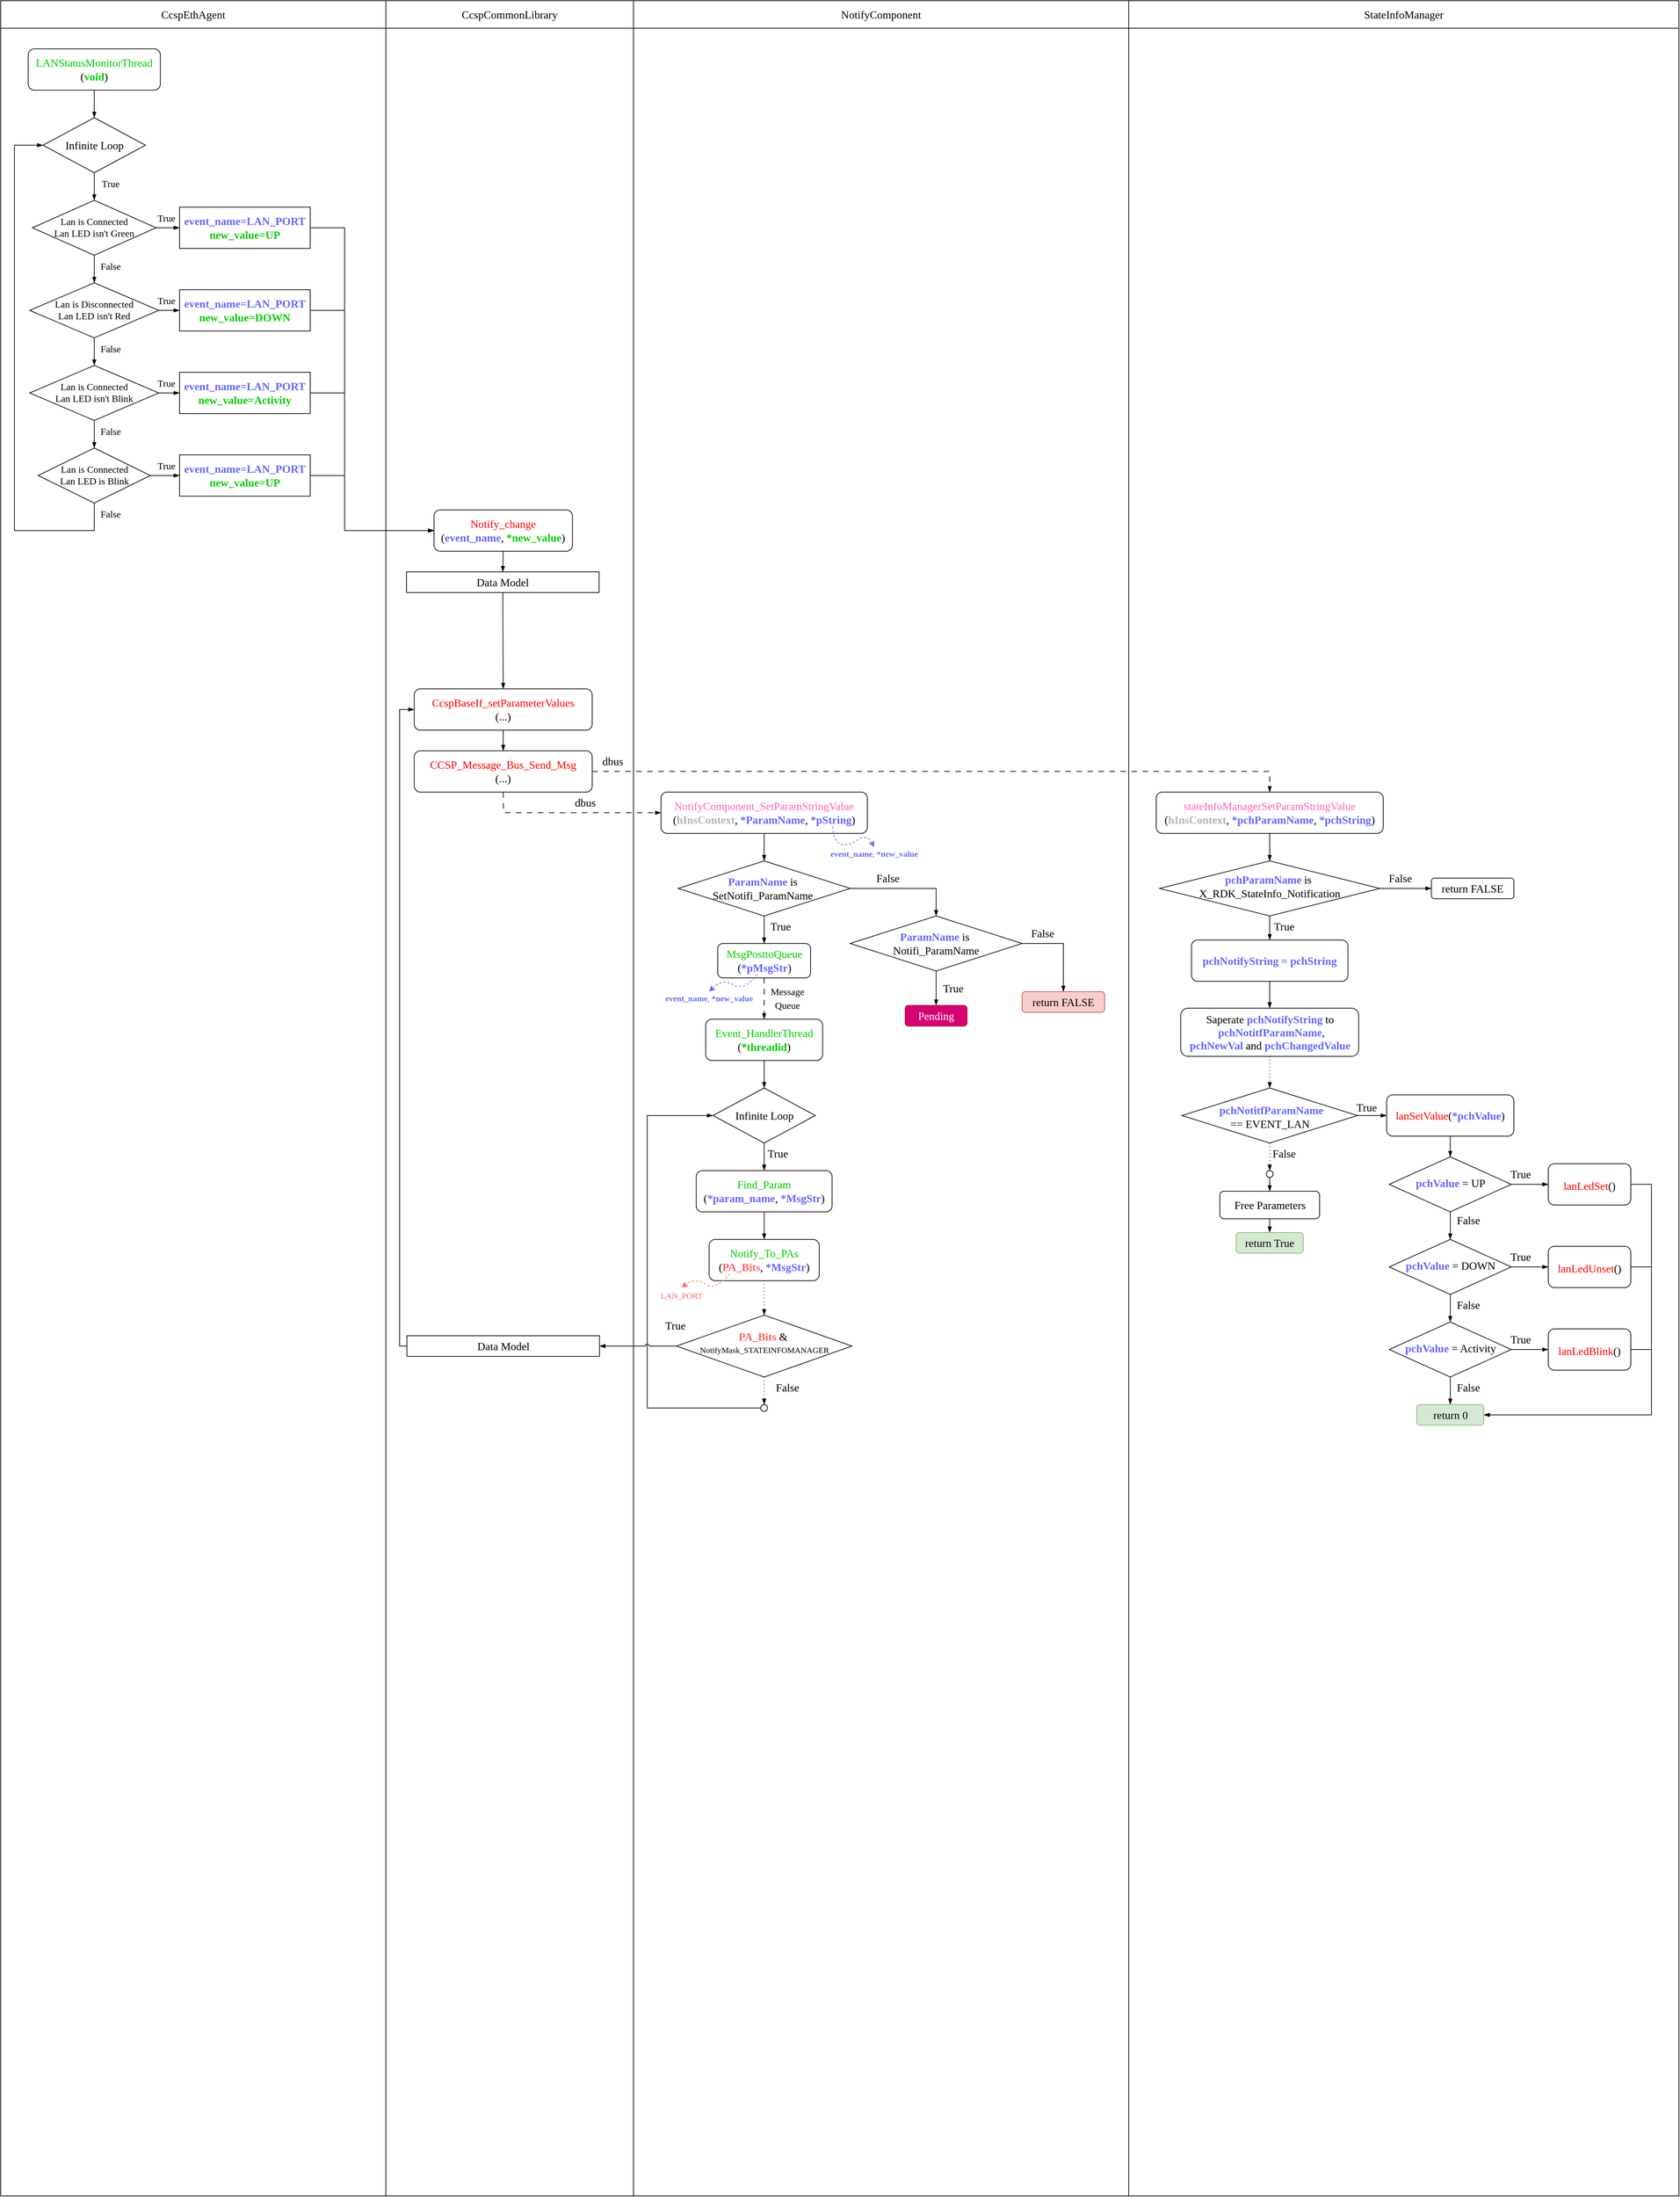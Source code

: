 <mxfile version="24.1.0" type="github">
  <diagram name="第 1 页" id="Y6xY_8anBtdgjpaCUC3Q">
    <mxGraphModel dx="1985" dy="1135" grid="1" gridSize="10" guides="1" tooltips="1" connect="1" arrows="1" fold="1" page="1" pageScale="1" pageWidth="4000" pageHeight="4000" math="0" shadow="0">
      <root>
        <mxCell id="0" />
        <mxCell id="1" style="locked=1;" parent="0" />
        <mxCell id="gSltfRQLhsjH3o0JYE8w-63" value="外框" style="locked=1;" parent="0" />
        <mxCell id="1jTOBNuQrM4-u52aTeNc-37" value="" style="rounded=0;whiteSpace=wrap;html=1;align=center;verticalAlign=middle;fontFamily=Times New Roman;fontSize=16;fontColor=default;fillColor=none;gradientColor=none;container=0;" vertex="1" parent="gSltfRQLhsjH3o0JYE8w-63">
          <mxGeometry x="1680" y="80" width="800" height="3190" as="geometry" />
        </mxCell>
        <mxCell id="gSltfRQLhsjH3o0JYE8w-64" value="" style="rounded=0;whiteSpace=wrap;html=1;align=center;verticalAlign=middle;fontFamily=Times New Roman;fontSize=16;fontColor=default;fillColor=none;gradientColor=none;container=0;" parent="gSltfRQLhsjH3o0JYE8w-63" vertex="1">
          <mxGeometry x="600" y="80" width="360" height="3190" as="geometry" />
        </mxCell>
        <mxCell id="gSltfRQLhsjH3o0JYE8w-65" value="CcspCommonLibrary" style="rounded=0;whiteSpace=wrap;html=1;align=center;verticalAlign=middle;fontFamily=Times New Roman;fontSize=16;fontColor=default;fillColor=none;gradientColor=none;container=0;" parent="gSltfRQLhsjH3o0JYE8w-63" vertex="1">
          <mxGeometry x="600" y="80" width="360" height="40" as="geometry" />
        </mxCell>
        <mxCell id="gSltfRQLhsjH3o0JYE8w-66" value="" style="rounded=0;whiteSpace=wrap;html=1;align=center;verticalAlign=middle;fontFamily=Times New Roman;fontSize=16;fontColor=default;fillColor=none;gradientColor=none;container=0;" parent="gSltfRQLhsjH3o0JYE8w-63" vertex="1">
          <mxGeometry x="40" y="80" width="560" height="3190" as="geometry" />
        </mxCell>
        <mxCell id="gSltfRQLhsjH3o0JYE8w-67" value="CcspEthAgent" style="rounded=0;whiteSpace=wrap;html=1;align=center;verticalAlign=middle;fontFamily=Times New Roman;fontSize=16;fontColor=default;fillColor=none;gradientColor=none;container=0;" parent="gSltfRQLhsjH3o0JYE8w-63" vertex="1">
          <mxGeometry x="40" y="80" width="560" height="40" as="geometry" />
        </mxCell>
        <mxCell id="gSltfRQLhsjH3o0JYE8w-118" value="" style="rounded=0;whiteSpace=wrap;html=1;align=center;verticalAlign=middle;fontFamily=Times New Roman;fontSize=16;fontColor=default;fillColor=none;gradientColor=none;container=0;" parent="gSltfRQLhsjH3o0JYE8w-63" vertex="1">
          <mxGeometry x="960" y="80" width="720" height="3190" as="geometry" />
        </mxCell>
        <mxCell id="gSltfRQLhsjH3o0JYE8w-119" value="NotifyComponent" style="rounded=0;whiteSpace=wrap;html=1;align=center;verticalAlign=middle;fontFamily=Times New Roman;fontSize=16;fontColor=default;fillColor=none;gradientColor=none;container=0;" parent="gSltfRQLhsjH3o0JYE8w-63" vertex="1">
          <mxGeometry x="960" y="80" width="720" height="40" as="geometry" />
        </mxCell>
        <mxCell id="gSltfRQLhsjH3o0JYE8w-120" value="StateInfoManager" style="rounded=0;whiteSpace=wrap;html=1;align=center;verticalAlign=middle;fontFamily=Times New Roman;fontSize=16;fontColor=default;fillColor=none;gradientColor=none;container=0;" parent="gSltfRQLhsjH3o0JYE8w-63" vertex="1">
          <mxGeometry x="1680" y="80" width="800" height="40" as="geometry" />
        </mxCell>
        <mxCell id="gSltfRQLhsjH3o0JYE8w-69" value="Code Flow" style="" parent="0" />
        <mxCell id="gSltfRQLhsjH3o0JYE8w-123" value="" style="edgeStyle=none;rounded=0;orthogonalLoop=1;jettySize=auto;html=1;strokeColor=default;align=center;verticalAlign=middle;fontFamily=Times New Roman;fontSize=16;fontColor=default;labelBackgroundColor=default;endArrow=blockThin;endFill=1;endSize=6;dashed=1;dashPattern=8 8;exitX=0.5;exitY=1;exitDx=0;exitDy=0;" parent="gSltfRQLhsjH3o0JYE8w-69" source="gSltfRQLhsjH3o0JYE8w-73" target="gSltfRQLhsjH3o0JYE8w-74" edge="1">
          <mxGeometry relative="1" as="geometry">
            <Array as="points">
              <mxPoint x="771" y="1260" />
            </Array>
          </mxGeometry>
        </mxCell>
        <mxCell id="1jTOBNuQrM4-u52aTeNc-39" style="edgeStyle=orthogonalEdgeStyle;rounded=0;orthogonalLoop=1;jettySize=auto;html=1;exitX=1;exitY=0.5;exitDx=0;exitDy=0;entryX=0.5;entryY=0;entryDx=0;entryDy=0;fontFamily=Times New Roman;fontSize=16;fontColor=default;dashed=1;dashPattern=8 8;endArrow=blockThin;endFill=1;" edge="1" parent="gSltfRQLhsjH3o0JYE8w-69" source="gSltfRQLhsjH3o0JYE8w-73" target="1jTOBNuQrM4-u52aTeNc-38">
          <mxGeometry relative="1" as="geometry" />
        </mxCell>
        <mxCell id="gSltfRQLhsjH3o0JYE8w-73" value="&lt;font color=&quot;#ff0000&quot; style=&quot;font-size: 16px;&quot;&gt;CCSP_Message_Bus_Send_Msg&lt;/font&gt;&lt;div&gt;&lt;font style=&quot;font-size: 16px;&quot;&gt;(...)&lt;/font&gt;&lt;/div&gt;" style="rounded=1;whiteSpace=wrap;html=1;align=center;verticalAlign=middle;fontFamily=Times New Roman;fontSize=16;fontColor=default;fillColor=none;gradientColor=none;" parent="gSltfRQLhsjH3o0JYE8w-69" vertex="1">
          <mxGeometry x="641.245" y="1170" width="258.75" height="60" as="geometry" />
        </mxCell>
        <mxCell id="gSltfRQLhsjH3o0JYE8w-127" value="" style="edgeStyle=none;rounded=0;orthogonalLoop=1;jettySize=auto;html=1;strokeColor=default;align=center;verticalAlign=middle;fontFamily=Times New Roman;fontSize=16;fontColor=default;labelBackgroundColor=default;endArrow=blockThin;endFill=1;endSize=6;" parent="gSltfRQLhsjH3o0JYE8w-69" source="gSltfRQLhsjH3o0JYE8w-74" target="gSltfRQLhsjH3o0JYE8w-125" edge="1">
          <mxGeometry relative="1" as="geometry" />
        </mxCell>
        <mxCell id="gSltfRQLhsjH3o0JYE8w-74" value="&lt;font color=&quot;#ff66b3&quot; style=&quot;font-size: 16px;&quot;&gt;NotifyComponent_SetParamStringValue&lt;/font&gt;&lt;div&gt;&lt;font style=&quot;font-size: 16px;&quot;&gt;(&lt;b&gt;&lt;font color=&quot;#b3b3b3&quot;&gt;hInsContext&lt;/font&gt;&lt;/b&gt;, &lt;b&gt;&lt;font color=&quot;#6666ff&quot;&gt;*ParamName&lt;/font&gt;&lt;/b&gt;, &lt;font color=&quot;#6666ff&quot;&gt;&lt;b&gt;*pString&lt;/b&gt;&lt;/font&gt;)&lt;/font&gt;&lt;/div&gt;" style="rounded=1;whiteSpace=wrap;html=1;align=center;verticalAlign=middle;fontFamily=Times New Roman;fontSize=16;fontColor=default;fillColor=none;gradientColor=none;" parent="gSltfRQLhsjH3o0JYE8w-69" vertex="1">
          <mxGeometry x="1000" y="1230" width="300" height="60" as="geometry" />
        </mxCell>
        <mxCell id="gSltfRQLhsjH3o0JYE8w-76" style="edgeStyle=none;rounded=0;orthogonalLoop=1;jettySize=auto;html=1;exitX=0.5;exitY=1;exitDx=0;exitDy=0;entryX=0.5;entryY=0;entryDx=0;entryDy=0;strokeColor=default;align=center;verticalAlign=middle;fontFamily=Times New Roman;fontSize=16;fontColor=default;labelBackgroundColor=default;endArrow=blockThin;endFill=1;endSize=6;" parent="gSltfRQLhsjH3o0JYE8w-69" source="gSltfRQLhsjH3o0JYE8w-77" target="gSltfRQLhsjH3o0JYE8w-114" edge="1">
          <mxGeometry relative="1" as="geometry" />
        </mxCell>
        <mxCell id="gSltfRQLhsjH3o0JYE8w-77" value="&lt;font color=&quot;#ff0000&quot;&gt;Notify_change&lt;/font&gt;&lt;div&gt;(&lt;font color=&quot;#6666ff&quot;&gt;&lt;b&gt;event_name&lt;/b&gt;&lt;/font&gt;, &lt;font color=&quot;#00cc00&quot;&gt;&lt;b&gt;*new_value&lt;/b&gt;&lt;/font&gt;)&lt;/div&gt;" style="rounded=1;whiteSpace=wrap;html=1;align=center;verticalAlign=middle;fontFamily=Times New Roman;fontSize=16;fontColor=default;fillColor=none;gradientColor=none;" parent="gSltfRQLhsjH3o0JYE8w-69" vertex="1">
          <mxGeometry x="669.995" y="820" width="201.25" height="60" as="geometry" />
        </mxCell>
        <mxCell id="gSltfRQLhsjH3o0JYE8w-78" value="" style="edgeStyle=none;rounded=0;orthogonalLoop=1;jettySize=auto;html=1;strokeColor=default;align=center;verticalAlign=middle;fontFamily=Times New Roman;fontSize=16;fontColor=default;labelBackgroundColor=default;endArrow=blockThin;endFill=1;endSize=6;" parent="gSltfRQLhsjH3o0JYE8w-69" source="gSltfRQLhsjH3o0JYE8w-79" target="gSltfRQLhsjH3o0JYE8w-73" edge="1">
          <mxGeometry relative="1" as="geometry" />
        </mxCell>
        <mxCell id="gSltfRQLhsjH3o0JYE8w-79" value="&lt;font color=&quot;#ff0000&quot; style=&quot;font-size: 16px;&quot;&gt;CcspBaseIf_setParameterValues&lt;/font&gt;&lt;div&gt;&lt;font style=&quot;font-size: 16px;&quot;&gt;(...&lt;/font&gt;&lt;span style=&quot;background-color: initial;&quot;&gt;)&lt;/span&gt;&lt;/div&gt;" style="rounded=1;whiteSpace=wrap;html=1;align=center;verticalAlign=middle;fontFamily=Times New Roman;fontSize=16;fontColor=default;fillColor=none;gradientColor=none;" parent="gSltfRQLhsjH3o0JYE8w-69" vertex="1">
          <mxGeometry x="641.245" y="1080" width="258.75" height="60" as="geometry" />
        </mxCell>
        <mxCell id="gSltfRQLhsjH3o0JYE8w-80" value="" style="edgeStyle=none;rounded=0;orthogonalLoop=1;jettySize=auto;html=1;strokeColor=default;align=center;verticalAlign=middle;fontFamily=Times New Roman;fontSize=16;fontColor=default;labelBackgroundColor=default;endArrow=blockThin;endFill=1;endSize=6;" parent="gSltfRQLhsjH3o0JYE8w-69" source="gSltfRQLhsjH3o0JYE8w-81" target="gSltfRQLhsjH3o0JYE8w-86" edge="1">
          <mxGeometry relative="1" as="geometry" />
        </mxCell>
        <mxCell id="gSltfRQLhsjH3o0JYE8w-81" value="Infinite Loop" style="rhombus;whiteSpace=wrap;html=1;fontFamily=Times New Roman;fontSize=16;fontColor=default;labelBackgroundColor=default;fillColor=none;" parent="gSltfRQLhsjH3o0JYE8w-69" vertex="1">
          <mxGeometry x="101.59" y="250" width="148.93" height="80" as="geometry" />
        </mxCell>
        <mxCell id="gSltfRQLhsjH3o0JYE8w-82" value="" style="edgeStyle=none;rounded=0;orthogonalLoop=1;jettySize=auto;html=1;strokeColor=default;align=center;verticalAlign=middle;fontFamily=Times New Roman;fontSize=16;fontColor=default;labelBackgroundColor=default;endArrow=blockThin;endFill=1;endSize=6;" parent="gSltfRQLhsjH3o0JYE8w-69" source="gSltfRQLhsjH3o0JYE8w-83" target="gSltfRQLhsjH3o0JYE8w-81" edge="1">
          <mxGeometry relative="1" as="geometry" />
        </mxCell>
        <mxCell id="gSltfRQLhsjH3o0JYE8w-83" value="&lt;font color=&quot;#00cc00&quot; style=&quot;font-size: 16px;&quot;&gt;LANStatusMonitorThread&lt;/font&gt;&lt;div&gt;&lt;font style=&quot;font-size: 16px;&quot;&gt;(&lt;b style=&quot;&quot;&gt;&lt;font color=&quot;#00cc00&quot;&gt;void&lt;/font&gt;&lt;/b&gt;)&lt;/font&gt;&lt;/div&gt;" style="rounded=1;whiteSpace=wrap;html=1;align=center;verticalAlign=middle;fontFamily=Times New Roman;fontSize=16;fontColor=default;fillColor=none;gradientColor=none;" parent="gSltfRQLhsjH3o0JYE8w-69" vertex="1">
          <mxGeometry x="80" y="150" width="192.11" height="60" as="geometry" />
        </mxCell>
        <mxCell id="gSltfRQLhsjH3o0JYE8w-84" value="" style="edgeStyle=none;rounded=0;orthogonalLoop=1;jettySize=auto;html=1;strokeColor=default;align=center;verticalAlign=middle;fontFamily=Times New Roman;fontSize=16;fontColor=default;labelBackgroundColor=default;endArrow=blockThin;endFill=1;endSize=6;" parent="gSltfRQLhsjH3o0JYE8w-69" source="gSltfRQLhsjH3o0JYE8w-86" target="gSltfRQLhsjH3o0JYE8w-89" edge="1">
          <mxGeometry relative="1" as="geometry" />
        </mxCell>
        <mxCell id="gSltfRQLhsjH3o0JYE8w-85" style="edgeStyle=none;rounded=0;orthogonalLoop=1;jettySize=auto;html=1;exitX=1;exitY=0.5;exitDx=0;exitDy=0;strokeColor=default;align=center;verticalAlign=middle;fontFamily=Times New Roman;fontSize=16;fontColor=default;labelBackgroundColor=default;endArrow=blockThin;endFill=1;endSize=6;" parent="gSltfRQLhsjH3o0JYE8w-69" source="gSltfRQLhsjH3o0JYE8w-86" target="gSltfRQLhsjH3o0JYE8w-102" edge="1">
          <mxGeometry relative="1" as="geometry" />
        </mxCell>
        <mxCell id="gSltfRQLhsjH3o0JYE8w-86" value="&lt;div style=&quot;font-size: 14px;&quot;&gt;&lt;span style=&quot;background-color: initial;&quot;&gt;Lan is Connected&lt;br&gt;Lan LED isn&#39;t&amp;nbsp;&lt;/span&gt;&lt;span style=&quot;background-color: initial;&quot;&gt;Green&lt;/span&gt;&lt;/div&gt;" style="rhombus;whiteSpace=wrap;html=1;rounded=0;strokeColor=default;align=center;verticalAlign=middle;fontFamily=Times New Roman;fontSize=16;fontColor=default;fillColor=none;gradientColor=none;" parent="gSltfRQLhsjH3o0JYE8w-69" vertex="1">
          <mxGeometry x="86.12" y="370" width="179.86" height="80" as="geometry" />
        </mxCell>
        <mxCell id="gSltfRQLhsjH3o0JYE8w-87" value="" style="edgeStyle=none;rounded=0;orthogonalLoop=1;jettySize=auto;html=1;strokeColor=default;align=center;verticalAlign=middle;fontFamily=Times New Roman;fontSize=16;fontColor=default;labelBackgroundColor=default;endArrow=blockThin;endFill=1;endSize=6;" parent="gSltfRQLhsjH3o0JYE8w-69" source="gSltfRQLhsjH3o0JYE8w-89" target="gSltfRQLhsjH3o0JYE8w-92" edge="1">
          <mxGeometry relative="1" as="geometry" />
        </mxCell>
        <mxCell id="gSltfRQLhsjH3o0JYE8w-88" value="" style="edgeStyle=none;rounded=0;orthogonalLoop=1;jettySize=auto;html=1;strokeColor=default;align=center;verticalAlign=middle;fontFamily=Times New Roman;fontSize=16;fontColor=default;labelBackgroundColor=default;endArrow=blockThin;endFill=1;endSize=6;" parent="gSltfRQLhsjH3o0JYE8w-69" source="gSltfRQLhsjH3o0JYE8w-89" target="gSltfRQLhsjH3o0JYE8w-104" edge="1">
          <mxGeometry relative="1" as="geometry" />
        </mxCell>
        <mxCell id="gSltfRQLhsjH3o0JYE8w-89" value="&lt;div style=&quot;font-size: 14px;&quot;&gt;&lt;span style=&quot;background-color: initial;&quot;&gt;Lan is Disconnected&lt;br&gt;Lan LED isn&#39;t&amp;nbsp;&lt;/span&gt;&lt;span style=&quot;background-color: initial;&quot;&gt;Red&lt;/span&gt;&lt;/div&gt;" style="rhombus;whiteSpace=wrap;html=1;rounded=0;strokeColor=default;align=center;verticalAlign=middle;fontFamily=Times New Roman;fontSize=16;fontColor=default;fillColor=none;gradientColor=none;" parent="gSltfRQLhsjH3o0JYE8w-69" vertex="1">
          <mxGeometry x="82.25" y="490" width="187.61" height="80" as="geometry" />
        </mxCell>
        <mxCell id="gSltfRQLhsjH3o0JYE8w-90" value="" style="edgeStyle=none;rounded=0;orthogonalLoop=1;jettySize=auto;html=1;strokeColor=default;align=center;verticalAlign=middle;fontFamily=Times New Roman;fontSize=16;fontColor=default;labelBackgroundColor=default;endArrow=blockThin;endFill=1;endSize=6;" parent="gSltfRQLhsjH3o0JYE8w-69" source="gSltfRQLhsjH3o0JYE8w-92" target="gSltfRQLhsjH3o0JYE8w-95" edge="1">
          <mxGeometry relative="1" as="geometry" />
        </mxCell>
        <mxCell id="gSltfRQLhsjH3o0JYE8w-91" value="" style="edgeStyle=none;rounded=0;orthogonalLoop=1;jettySize=auto;html=1;strokeColor=default;align=center;verticalAlign=middle;fontFamily=Times New Roman;fontSize=16;fontColor=default;labelBackgroundColor=default;endArrow=blockThin;endFill=1;endSize=6;" parent="gSltfRQLhsjH3o0JYE8w-69" source="gSltfRQLhsjH3o0JYE8w-92" target="gSltfRQLhsjH3o0JYE8w-106" edge="1">
          <mxGeometry relative="1" as="geometry" />
        </mxCell>
        <mxCell id="gSltfRQLhsjH3o0JYE8w-92" value="&lt;div style=&quot;font-size: 14px;&quot;&gt;&lt;span style=&quot;background-color: initial;&quot;&gt;Lan is Connected&lt;br&gt;Lan LED isn&#39;t Blink&lt;/span&gt;&lt;/div&gt;" style="rhombus;whiteSpace=wrap;html=1;rounded=0;strokeColor=default;align=center;verticalAlign=middle;fontFamily=Times New Roman;fontSize=16;fontColor=default;fillColor=none;gradientColor=none;" parent="gSltfRQLhsjH3o0JYE8w-69" vertex="1">
          <mxGeometry x="82.25" y="610" width="187.61" height="80" as="geometry" />
        </mxCell>
        <mxCell id="gSltfRQLhsjH3o0JYE8w-93" style="edgeStyle=none;rounded=0;orthogonalLoop=1;jettySize=auto;html=1;strokeColor=default;align=center;verticalAlign=middle;fontFamily=Times New Roman;fontSize=16;fontColor=default;labelBackgroundColor=default;endArrow=blockThin;endFill=1;endSize=6;entryX=0;entryY=0.5;entryDx=0;entryDy=0;exitX=0.5;exitY=1;exitDx=0;exitDy=0;" parent="gSltfRQLhsjH3o0JYE8w-69" source="gSltfRQLhsjH3o0JYE8w-95" target="gSltfRQLhsjH3o0JYE8w-81" edge="1">
          <mxGeometry relative="1" as="geometry">
            <mxPoint x="156.06" y="790" as="sourcePoint" />
            <mxPoint x="60" y="180" as="targetPoint" />
            <Array as="points">
              <mxPoint x="176" y="850" />
              <mxPoint x="60" y="850" />
              <mxPoint x="60" y="510" />
              <mxPoint x="60" y="290" />
            </Array>
          </mxGeometry>
        </mxCell>
        <mxCell id="gSltfRQLhsjH3o0JYE8w-94" value="" style="edgeStyle=none;rounded=0;orthogonalLoop=1;jettySize=auto;html=1;strokeColor=default;align=center;verticalAlign=middle;fontFamily=Times New Roman;fontSize=16;fontColor=default;labelBackgroundColor=default;endArrow=blockThin;endFill=1;endSize=6;" parent="gSltfRQLhsjH3o0JYE8w-69" source="gSltfRQLhsjH3o0JYE8w-95" target="gSltfRQLhsjH3o0JYE8w-108" edge="1">
          <mxGeometry relative="1" as="geometry" />
        </mxCell>
        <mxCell id="gSltfRQLhsjH3o0JYE8w-95" value="&lt;div style=&quot;font-size: 14px;&quot;&gt;&lt;span style=&quot;background-color: initial;&quot;&gt;Lan is Connected&lt;br&gt;Lan LED is&amp;nbsp;&lt;/span&gt;&lt;span style=&quot;background-color: initial;&quot;&gt;Blink&lt;/span&gt;&lt;/div&gt;" style="rhombus;whiteSpace=wrap;html=1;rounded=0;strokeColor=default;align=center;verticalAlign=middle;fontFamily=Times New Roman;fontSize=16;fontColor=default;fillColor=none;gradientColor=none;" parent="gSltfRQLhsjH3o0JYE8w-69" vertex="1">
          <mxGeometry x="94.51" y="730" width="163.1" height="80" as="geometry" />
        </mxCell>
        <mxCell id="gSltfRQLhsjH3o0JYE8w-96" value="&lt;font style=&quot;font-size: 14px;&quot;&gt;False&lt;/font&gt;" style="text;html=1;align=center;verticalAlign=middle;whiteSpace=wrap;rounded=0;fontFamily=Times New Roman;fontSize=16;fontColor=default;" parent="gSltfRQLhsjH3o0JYE8w-69" vertex="1">
          <mxGeometry x="170" y="690" width="60" height="30" as="geometry" />
        </mxCell>
        <mxCell id="gSltfRQLhsjH3o0JYE8w-97" value="&lt;font style=&quot;font-size: 14px;&quot;&gt;False&lt;/font&gt;" style="text;html=1;align=center;verticalAlign=middle;whiteSpace=wrap;rounded=0;fontFamily=Times New Roman;fontSize=16;fontColor=default;" parent="gSltfRQLhsjH3o0JYE8w-69" vertex="1">
          <mxGeometry x="170" y="570" width="60" height="30" as="geometry" />
        </mxCell>
        <mxCell id="gSltfRQLhsjH3o0JYE8w-98" value="&lt;font style=&quot;font-size: 14px;&quot;&gt;False&lt;/font&gt;" style="text;html=1;align=center;verticalAlign=middle;whiteSpace=wrap;rounded=0;fontFamily=Times New Roman;fontSize=16;fontColor=default;" parent="gSltfRQLhsjH3o0JYE8w-69" vertex="1">
          <mxGeometry x="170" y="450" width="60" height="30" as="geometry" />
        </mxCell>
        <mxCell id="gSltfRQLhsjH3o0JYE8w-99" value="&lt;font style=&quot;font-size: 14px;&quot;&gt;True&lt;/font&gt;" style="text;html=1;align=center;verticalAlign=middle;whiteSpace=wrap;rounded=0;fontFamily=Times New Roman;fontSize=16;fontColor=default;" parent="gSltfRQLhsjH3o0JYE8w-69" vertex="1">
          <mxGeometry x="170" y="330" width="60" height="30" as="geometry" />
        </mxCell>
        <mxCell id="gSltfRQLhsjH3o0JYE8w-100" value="&lt;font style=&quot;font-size: 14px;&quot;&gt;False&lt;/font&gt;" style="text;html=1;align=center;verticalAlign=middle;whiteSpace=wrap;rounded=0;fontFamily=Times New Roman;fontSize=16;fontColor=default;" parent="gSltfRQLhsjH3o0JYE8w-69" vertex="1">
          <mxGeometry x="170" y="810" width="60" height="30" as="geometry" />
        </mxCell>
        <mxCell id="gSltfRQLhsjH3o0JYE8w-101" style="edgeStyle=none;rounded=0;orthogonalLoop=1;jettySize=auto;html=1;exitX=1;exitY=0.5;exitDx=0;exitDy=0;entryX=0;entryY=0.5;entryDx=0;entryDy=0;strokeColor=default;align=center;verticalAlign=middle;fontFamily=Times New Roman;fontSize=16;fontColor=default;labelBackgroundColor=default;endArrow=blockThin;endFill=1;endSize=6;" parent="gSltfRQLhsjH3o0JYE8w-69" source="gSltfRQLhsjH3o0JYE8w-102" target="gSltfRQLhsjH3o0JYE8w-77" edge="1">
          <mxGeometry relative="1" as="geometry">
            <Array as="points">
              <mxPoint x="540" y="410" />
              <mxPoint x="540" y="850" />
            </Array>
          </mxGeometry>
        </mxCell>
        <mxCell id="gSltfRQLhsjH3o0JYE8w-102" value="&lt;b style=&quot;&quot;&gt;&lt;font color=&quot;#6666ff&quot;&gt;event_name=LAN_PORT&lt;/font&gt;&lt;/b&gt;&lt;div&gt;&lt;font color=&quot;#00cc00&quot;&gt;&lt;b&gt;new_value=UP&lt;/b&gt;&lt;/font&gt;&lt;/div&gt;" style="rounded=0;whiteSpace=wrap;html=1;strokeColor=default;align=center;verticalAlign=middle;fontFamily=Times New Roman;fontSize=16;fontColor=default;fillColor=none;gradientColor=none;" parent="gSltfRQLhsjH3o0JYE8w-69" vertex="1">
          <mxGeometry x="300" y="380" width="190" height="60" as="geometry" />
        </mxCell>
        <mxCell id="gSltfRQLhsjH3o0JYE8w-103" style="edgeStyle=none;rounded=0;orthogonalLoop=1;jettySize=auto;html=1;exitX=1;exitY=0.5;exitDx=0;exitDy=0;entryX=0;entryY=0.5;entryDx=0;entryDy=0;strokeColor=default;align=center;verticalAlign=middle;fontFamily=Times New Roman;fontSize=16;fontColor=default;labelBackgroundColor=default;endArrow=blockThin;endFill=1;endSize=6;" parent="gSltfRQLhsjH3o0JYE8w-69" source="gSltfRQLhsjH3o0JYE8w-104" target="gSltfRQLhsjH3o0JYE8w-77" edge="1">
          <mxGeometry relative="1" as="geometry">
            <Array as="points">
              <mxPoint x="540" y="530" />
              <mxPoint x="540" y="850" />
            </Array>
          </mxGeometry>
        </mxCell>
        <mxCell id="gSltfRQLhsjH3o0JYE8w-104" value="&lt;b style=&quot;&quot;&gt;&lt;font color=&quot;#6666ff&quot;&gt;event_name=LAN_PORT&lt;/font&gt;&lt;/b&gt;&lt;div&gt;&lt;font color=&quot;#00cc00&quot;&gt;&lt;b&gt;new_value=DOWN&lt;/b&gt;&lt;/font&gt;&lt;/div&gt;" style="rounded=0;whiteSpace=wrap;html=1;strokeColor=default;align=center;verticalAlign=middle;fontFamily=Times New Roman;fontSize=16;fontColor=default;fillColor=none;gradientColor=none;" parent="gSltfRQLhsjH3o0JYE8w-69" vertex="1">
          <mxGeometry x="300" y="500" width="190" height="60" as="geometry" />
        </mxCell>
        <mxCell id="gSltfRQLhsjH3o0JYE8w-105" style="edgeStyle=none;rounded=0;orthogonalLoop=1;jettySize=auto;html=1;exitX=1;exitY=0.5;exitDx=0;exitDy=0;entryX=0;entryY=0.5;entryDx=0;entryDy=0;strokeColor=default;align=center;verticalAlign=middle;fontFamily=Times New Roman;fontSize=16;fontColor=default;labelBackgroundColor=default;endArrow=blockThin;endFill=1;endSize=6;" parent="gSltfRQLhsjH3o0JYE8w-69" source="gSltfRQLhsjH3o0JYE8w-106" target="gSltfRQLhsjH3o0JYE8w-77" edge="1">
          <mxGeometry relative="1" as="geometry">
            <Array as="points">
              <mxPoint x="540" y="650" />
              <mxPoint x="540" y="850" />
            </Array>
          </mxGeometry>
        </mxCell>
        <mxCell id="gSltfRQLhsjH3o0JYE8w-106" value="&lt;b style=&quot;&quot;&gt;&lt;font color=&quot;#6666ff&quot;&gt;event_name=LAN_PORT&lt;/font&gt;&lt;/b&gt;&lt;div&gt;&lt;font color=&quot;#00cc00&quot;&gt;&lt;b&gt;new_value=Activity&lt;/b&gt;&lt;/font&gt;&lt;/div&gt;" style="rounded=0;whiteSpace=wrap;html=1;strokeColor=default;align=center;verticalAlign=middle;fontFamily=Times New Roman;fontSize=16;fontColor=default;fillColor=none;gradientColor=none;" parent="gSltfRQLhsjH3o0JYE8w-69" vertex="1">
          <mxGeometry x="300" y="620" width="190" height="60" as="geometry" />
        </mxCell>
        <mxCell id="gSltfRQLhsjH3o0JYE8w-107" style="edgeStyle=none;rounded=0;orthogonalLoop=1;jettySize=auto;html=1;exitX=1;exitY=0.5;exitDx=0;exitDy=0;entryX=0;entryY=0.5;entryDx=0;entryDy=0;strokeColor=default;align=center;verticalAlign=middle;fontFamily=Times New Roman;fontSize=16;fontColor=default;labelBackgroundColor=default;endArrow=blockThin;endFill=1;endSize=6;" parent="gSltfRQLhsjH3o0JYE8w-69" source="gSltfRQLhsjH3o0JYE8w-108" target="gSltfRQLhsjH3o0JYE8w-77" edge="1">
          <mxGeometry relative="1" as="geometry">
            <Array as="points">
              <mxPoint x="540" y="770" />
              <mxPoint x="540" y="850" />
            </Array>
          </mxGeometry>
        </mxCell>
        <mxCell id="gSltfRQLhsjH3o0JYE8w-108" value="&lt;b style=&quot;&quot;&gt;&lt;font color=&quot;#6666ff&quot;&gt;event_name=LAN_PORT&lt;/font&gt;&lt;/b&gt;&lt;div&gt;&lt;font color=&quot;#00cc00&quot;&gt;&lt;b&gt;new_value=UP&lt;/b&gt;&lt;/font&gt;&lt;/div&gt;" style="rounded=0;whiteSpace=wrap;html=1;strokeColor=default;align=center;verticalAlign=middle;fontFamily=Times New Roman;fontSize=16;fontColor=default;fillColor=none;gradientColor=none;" parent="gSltfRQLhsjH3o0JYE8w-69" vertex="1">
          <mxGeometry x="300" y="740" width="190" height="60" as="geometry" />
        </mxCell>
        <mxCell id="gSltfRQLhsjH3o0JYE8w-109" value="&lt;font style=&quot;font-size: 14px;&quot;&gt;True&lt;/font&gt;" style="text;html=1;align=center;verticalAlign=middle;whiteSpace=wrap;rounded=0;fontFamily=Times New Roman;fontSize=16;fontColor=default;" parent="gSltfRQLhsjH3o0JYE8w-69" vertex="1">
          <mxGeometry x="250.52" y="380" width="60" height="30" as="geometry" />
        </mxCell>
        <mxCell id="gSltfRQLhsjH3o0JYE8w-110" value="&lt;font style=&quot;font-size: 14px;&quot;&gt;True&lt;/font&gt;" style="text;html=1;align=center;verticalAlign=middle;whiteSpace=wrap;rounded=0;fontFamily=Times New Roman;fontSize=16;fontColor=default;" parent="gSltfRQLhsjH3o0JYE8w-69" vertex="1">
          <mxGeometry x="250.52" y="500" width="60" height="30" as="geometry" />
        </mxCell>
        <mxCell id="gSltfRQLhsjH3o0JYE8w-111" value="&lt;font style=&quot;font-size: 14px;&quot;&gt;True&lt;/font&gt;" style="text;html=1;align=center;verticalAlign=middle;whiteSpace=wrap;rounded=0;fontFamily=Times New Roman;fontSize=16;fontColor=default;" parent="gSltfRQLhsjH3o0JYE8w-69" vertex="1">
          <mxGeometry x="250.52" y="620" width="60" height="30" as="geometry" />
        </mxCell>
        <mxCell id="gSltfRQLhsjH3o0JYE8w-112" value="&lt;font style=&quot;font-size: 14px;&quot;&gt;True&lt;/font&gt;" style="text;html=1;align=center;verticalAlign=middle;whiteSpace=wrap;rounded=0;fontFamily=Times New Roman;fontSize=16;fontColor=default;" parent="gSltfRQLhsjH3o0JYE8w-69" vertex="1">
          <mxGeometry x="250.52" y="740" width="60" height="30" as="geometry" />
        </mxCell>
        <mxCell id="gSltfRQLhsjH3o0JYE8w-113" style="edgeStyle=none;rounded=0;orthogonalLoop=1;jettySize=auto;html=1;exitX=0.5;exitY=1;exitDx=0;exitDy=0;entryX=0.5;entryY=0;entryDx=0;entryDy=0;strokeColor=default;align=center;verticalAlign=middle;fontFamily=Times New Roman;fontSize=16;fontColor=default;labelBackgroundColor=default;endArrow=blockThin;endFill=1;endSize=6;" parent="gSltfRQLhsjH3o0JYE8w-69" source="gSltfRQLhsjH3o0JYE8w-114" target="gSltfRQLhsjH3o0JYE8w-79" edge="1">
          <mxGeometry relative="1" as="geometry" />
        </mxCell>
        <mxCell id="gSltfRQLhsjH3o0JYE8w-114" value="Data Model" style="swimlane;fontStyle=0;childLayout=stackLayout;horizontal=1;startSize=30;horizontalStack=0;resizeParent=1;resizeParentMax=0;resizeLast=0;collapsible=1;marginBottom=0;whiteSpace=wrap;html=1;rounded=0;strokeColor=default;align=center;verticalAlign=middle;fontFamily=Times New Roman;fontSize=16;fontColor=default;fillColor=none;gradientColor=none;" parent="gSltfRQLhsjH3o0JYE8w-69" vertex="1" collapsed="1">
          <mxGeometry x="630" y="910" width="280" height="30" as="geometry">
            <mxRectangle x="630" y="910" width="330.01" height="150" as="alternateBounds" />
          </mxGeometry>
        </mxCell>
        <mxCell id="gSltfRQLhsjH3o0JYE8w-115" value="Device.NotifyComponent.SetNotifi_ParamName" style="text;strokeColor=none;fillColor=none;align=left;verticalAlign=middle;spacingLeft=4;spacingRight=4;overflow=hidden;points=[[0,0.5],[1,0.5]];portConstraint=eastwest;rotatable=0;whiteSpace=wrap;html=1;fontFamily=Times New Roman;fontSize=16;fontColor=default;" parent="gSltfRQLhsjH3o0JYE8w-114" vertex="1">
          <mxGeometry y="30" width="330.01" height="30" as="geometry" />
        </mxCell>
        <mxCell id="gSltfRQLhsjH3o0JYE8w-116" value="eRT.com.cisco.spvtg.ccsp.notifycomponent" style="text;strokeColor=none;fillColor=none;align=left;verticalAlign=middle;spacingLeft=4;spacingRight=4;overflow=hidden;points=[[0,0.5],[1,0.5]];portConstraint=eastwest;rotatable=0;whiteSpace=wrap;html=1;fontFamily=Times New Roman;fontSize=16;fontColor=default;" parent="gSltfRQLhsjH3o0JYE8w-114" vertex="1">
          <mxGeometry y="60" width="330.01" height="30" as="geometry" />
        </mxCell>
        <mxCell id="gSltfRQLhsjH3o0JYE8w-117" value="/com/cisco/spvtg/ccsp/notifycomponent" style="text;strokeColor=none;fillColor=none;align=left;verticalAlign=middle;spacingLeft=4;spacingRight=4;overflow=hidden;points=[[0,0.5],[1,0.5]];portConstraint=eastwest;rotatable=0;whiteSpace=wrap;html=1;fontFamily=Times New Roman;fontSize=16;fontColor=default;" parent="gSltfRQLhsjH3o0JYE8w-114" vertex="1">
          <mxGeometry y="90" width="330.01" height="30" as="geometry" />
        </mxCell>
        <mxCell id="gSltfRQLhsjH3o0JYE8w-122" value="string&amp;nbsp;&lt;font style=&quot;text-align: center;&quot; color=&quot;#6666ff&quot;&gt;&lt;b&gt;event_name&lt;/b&gt;&lt;/font&gt;&lt;span style=&quot;text-align: center;&quot;&gt;,&lt;/span&gt;&lt;font style=&quot;text-align: center;&quot; color=&quot;#00cc00&quot;&gt;&lt;b&gt;*new_value&lt;/b&gt;&lt;/font&gt;" style="text;strokeColor=none;fillColor=none;align=left;verticalAlign=middle;spacingLeft=4;spacingRight=4;overflow=hidden;points=[[0,0.5],[1,0.5]];portConstraint=eastwest;rotatable=0;whiteSpace=wrap;html=1;fontFamily=Times New Roman;fontSize=16;fontColor=default;" parent="gSltfRQLhsjH3o0JYE8w-114" vertex="1">
          <mxGeometry y="120" width="330.01" height="30" as="geometry" />
        </mxCell>
        <mxCell id="gSltfRQLhsjH3o0JYE8w-124" value="dbus" style="text;html=1;align=center;verticalAlign=middle;whiteSpace=wrap;rounded=0;fontFamily=Times New Roman;fontSize=16;fontColor=default;" parent="gSltfRQLhsjH3o0JYE8w-69" vertex="1">
          <mxGeometry x="860" y="1230" width="60" height="30" as="geometry" />
        </mxCell>
        <mxCell id="gSltfRQLhsjH3o0JYE8w-131" style="edgeStyle=none;rounded=0;orthogonalLoop=1;jettySize=auto;html=1;exitX=1;exitY=0.5;exitDx=0;exitDy=0;entryX=0.5;entryY=0;entryDx=0;entryDy=0;strokeColor=default;align=center;verticalAlign=middle;fontFamily=Times New Roman;fontSize=16;fontColor=default;labelBackgroundColor=default;endArrow=blockThin;endFill=1;endSize=6;" parent="gSltfRQLhsjH3o0JYE8w-69" source="gSltfRQLhsjH3o0JYE8w-125" target="gSltfRQLhsjH3o0JYE8w-128" edge="1">
          <mxGeometry relative="1" as="geometry">
            <Array as="points">
              <mxPoint x="1400" y="1370" />
            </Array>
          </mxGeometry>
        </mxCell>
        <mxCell id="gSltfRQLhsjH3o0JYE8w-142" value="" style="edgeStyle=none;rounded=0;orthogonalLoop=1;jettySize=auto;html=1;strokeColor=default;align=center;verticalAlign=middle;fontFamily=Times New Roman;fontSize=16;fontColor=default;labelBackgroundColor=default;endArrow=blockThin;endFill=1;endSize=6;" parent="gSltfRQLhsjH3o0JYE8w-69" source="gSltfRQLhsjH3o0JYE8w-125" target="gSltfRQLhsjH3o0JYE8w-141" edge="1">
          <mxGeometry relative="1" as="geometry" />
        </mxCell>
        <mxCell id="gSltfRQLhsjH3o0JYE8w-125" value="&lt;b&gt;&lt;font color=&quot;#6666ff&quot;&gt;ParamName &lt;/font&gt;&lt;/b&gt;is&amp;nbsp;&lt;div&gt;SetNotifi_ParamName&amp;nbsp;&lt;/div&gt;" style="rhombus;whiteSpace=wrap;html=1;rounded=0;strokeColor=default;align=center;verticalAlign=middle;fontFamily=Times New Roman;fontSize=16;fontColor=default;fillColor=none;gradientColor=none;" parent="gSltfRQLhsjH3o0JYE8w-69" vertex="1">
          <mxGeometry x="1025" y="1330" width="250" height="80" as="geometry" />
        </mxCell>
        <mxCell id="gSltfRQLhsjH3o0JYE8w-134" style="edgeStyle=none;rounded=0;orthogonalLoop=1;jettySize=auto;html=1;exitX=1;exitY=0.5;exitDx=0;exitDy=0;entryX=0.5;entryY=0;entryDx=0;entryDy=0;strokeColor=default;align=center;verticalAlign=middle;fontFamily=Times New Roman;fontSize=16;fontColor=default;labelBackgroundColor=default;endArrow=blockThin;endFill=1;endSize=6;" parent="gSltfRQLhsjH3o0JYE8w-69" source="gSltfRQLhsjH3o0JYE8w-128" target="gSltfRQLhsjH3o0JYE8w-133" edge="1">
          <mxGeometry relative="1" as="geometry">
            <Array as="points">
              <mxPoint x="1585" y="1450" />
            </Array>
          </mxGeometry>
        </mxCell>
        <mxCell id="gSltfRQLhsjH3o0JYE8w-140" value="" style="edgeStyle=none;rounded=0;orthogonalLoop=1;jettySize=auto;html=1;strokeColor=default;align=center;verticalAlign=middle;fontFamily=Times New Roman;fontSize=16;fontColor=default;labelBackgroundColor=default;endArrow=blockThin;endFill=1;endSize=6;" parent="gSltfRQLhsjH3o0JYE8w-69" source="gSltfRQLhsjH3o0JYE8w-128" target="gSltfRQLhsjH3o0JYE8w-139" edge="1">
          <mxGeometry relative="1" as="geometry" />
        </mxCell>
        <mxCell id="gSltfRQLhsjH3o0JYE8w-128" value="&lt;b&gt;&lt;font color=&quot;#6666ff&quot;&gt;ParamName &lt;/font&gt;&lt;/b&gt;is&amp;nbsp;&lt;div&gt;Notifi_ParamName&lt;/div&gt;" style="rhombus;whiteSpace=wrap;html=1;rounded=0;strokeColor=default;align=center;verticalAlign=middle;fontFamily=Times New Roman;fontSize=16;fontColor=default;fillColor=none;gradientColor=none;" parent="gSltfRQLhsjH3o0JYE8w-69" vertex="1">
          <mxGeometry x="1275" y="1410" width="250" height="80" as="geometry" />
        </mxCell>
        <mxCell id="gSltfRQLhsjH3o0JYE8w-132" value="False" style="text;html=1;align=center;verticalAlign=middle;whiteSpace=wrap;rounded=0;fontFamily=Times New Roman;fontSize=16;fontColor=default;" parent="gSltfRQLhsjH3o0JYE8w-69" vertex="1">
          <mxGeometry x="1300" y="1340" width="60" height="30" as="geometry" />
        </mxCell>
        <mxCell id="gSltfRQLhsjH3o0JYE8w-133" value="return FALSE" style="rounded=1;whiteSpace=wrap;html=1;strokeColor=#b85450;align=center;verticalAlign=middle;fontFamily=Times New Roman;fontSize=16;fillColor=#f8cecc;labelBackgroundColor=none;" parent="gSltfRQLhsjH3o0JYE8w-69" vertex="1">
          <mxGeometry x="1525" y="1520" width="120" height="30" as="geometry" />
        </mxCell>
        <mxCell id="gSltfRQLhsjH3o0JYE8w-135" value="False" style="text;html=1;align=center;verticalAlign=middle;whiteSpace=wrap;rounded=0;fontFamily=Times New Roman;fontSize=16;fontColor=default;" parent="gSltfRQLhsjH3o0JYE8w-69" vertex="1">
          <mxGeometry x="1525" y="1420" width="60" height="30" as="geometry" />
        </mxCell>
        <mxCell id="gSltfRQLhsjH3o0JYE8w-139" value="Pending" style="rounded=1;whiteSpace=wrap;html=1;strokeColor=#A50040;align=center;verticalAlign=middle;fontFamily=Times New Roman;fontSize=16;fillColor=#d80073;fontColor=#ffffff;" parent="gSltfRQLhsjH3o0JYE8w-69" vertex="1">
          <mxGeometry x="1355" y="1540" width="90" height="30" as="geometry" />
        </mxCell>
        <mxCell id="gSltfRQLhsjH3o0JYE8w-146" value="" style="edgeStyle=none;rounded=0;orthogonalLoop=1;jettySize=auto;html=1;strokeColor=default;align=center;verticalAlign=middle;fontFamily=Times New Roman;fontSize=16;fontColor=default;labelBackgroundColor=default;endArrow=blockThin;endFill=1;endSize=6;dashed=1;dashPattern=8 8;" parent="gSltfRQLhsjH3o0JYE8w-69" source="gSltfRQLhsjH3o0JYE8w-141" target="gSltfRQLhsjH3o0JYE8w-145" edge="1">
          <mxGeometry relative="1" as="geometry" />
        </mxCell>
        <mxCell id="gSltfRQLhsjH3o0JYE8w-141" value="&lt;font color=&quot;#00cc00&quot;&gt;MsgPosttoQueue&lt;/font&gt;&lt;div&gt;(&lt;font color=&quot;#6666ff&quot;&gt;&lt;b&gt;*pMsgStr&lt;/b&gt;&lt;/font&gt;)&lt;/div&gt;" style="rounded=1;whiteSpace=wrap;html=1;strokeColor=default;align=center;verticalAlign=middle;fontFamily=Times New Roman;fontSize=16;fontColor=default;fillColor=none;gradientColor=none;" parent="gSltfRQLhsjH3o0JYE8w-69" vertex="1">
          <mxGeometry x="1082.5" y="1450" width="135" height="50" as="geometry" />
        </mxCell>
        <mxCell id="gSltfRQLhsjH3o0JYE8w-143" value="True" style="text;html=1;align=center;verticalAlign=middle;whiteSpace=wrap;rounded=0;fontFamily=Times New Roman;fontSize=16;fontColor=default;" parent="gSltfRQLhsjH3o0JYE8w-69" vertex="1">
          <mxGeometry x="1144" y="1410" width="60" height="30" as="geometry" />
        </mxCell>
        <mxCell id="gSltfRQLhsjH3o0JYE8w-144" value="True" style="text;html=1;align=center;verticalAlign=middle;whiteSpace=wrap;rounded=0;fontFamily=Times New Roman;fontSize=16;fontColor=default;" parent="gSltfRQLhsjH3o0JYE8w-69" vertex="1">
          <mxGeometry x="1395" y="1500" width="60" height="30" as="geometry" />
        </mxCell>
        <mxCell id="gSltfRQLhsjH3o0JYE8w-149" value="" style="edgeStyle=none;rounded=0;orthogonalLoop=1;jettySize=auto;html=1;strokeColor=default;align=center;verticalAlign=middle;fontFamily=Times New Roman;fontSize=16;fontColor=default;labelBackgroundColor=default;endArrow=blockThin;endFill=1;endSize=6;" parent="gSltfRQLhsjH3o0JYE8w-69" source="gSltfRQLhsjH3o0JYE8w-145" target="gSltfRQLhsjH3o0JYE8w-148" edge="1">
          <mxGeometry relative="1" as="geometry" />
        </mxCell>
        <mxCell id="gSltfRQLhsjH3o0JYE8w-145" value="&lt;font color=&quot;#00cc00&quot;&gt;Event_HandlerThread&lt;/font&gt;&lt;div&gt;(&lt;font color=&quot;#00cc00&quot;&gt;&lt;b&gt;*threadid&lt;/b&gt;&lt;/font&gt;)&lt;/div&gt;" style="rounded=1;whiteSpace=wrap;html=1;strokeColor=#000000;align=center;verticalAlign=middle;fontFamily=Times New Roman;fontSize=16;fillColor=none;" parent="gSltfRQLhsjH3o0JYE8w-69" vertex="1">
          <mxGeometry x="1065" y="1560" width="170" height="60" as="geometry" />
        </mxCell>
        <mxCell id="gSltfRQLhsjH3o0JYE8w-147" value="&lt;font style=&quot;font-size: 14px;&quot;&gt;Message&lt;br&gt;Queue&lt;/font&gt;" style="text;html=1;align=center;verticalAlign=middle;whiteSpace=wrap;rounded=0;fontFamily=Times New Roman;fontSize=16;fontColor=default;" parent="gSltfRQLhsjH3o0JYE8w-69" vertex="1">
          <mxGeometry x="1154" y="1514" width="60" height="30" as="geometry" />
        </mxCell>
        <mxCell id="1jTOBNuQrM4-u52aTeNc-5" value="" style="edgeStyle=orthogonalEdgeStyle;rounded=0;orthogonalLoop=1;jettySize=auto;html=1;fontFamily=Times New Roman;fontSize=16;fontColor=default;endArrow=blockThin;endFill=1;" edge="1" parent="gSltfRQLhsjH3o0JYE8w-69" source="gSltfRQLhsjH3o0JYE8w-148" target="1jTOBNuQrM4-u52aTeNc-4">
          <mxGeometry relative="1" as="geometry" />
        </mxCell>
        <mxCell id="gSltfRQLhsjH3o0JYE8w-148" value="Infinite Loop" style="rhombus;whiteSpace=wrap;html=1;fontFamily=Times New Roman;fontSize=16;fontColor=default;labelBackgroundColor=default;fillColor=none;" parent="gSltfRQLhsjH3o0JYE8w-69" vertex="1">
          <mxGeometry x="1075.54" y="1660" width="148.93" height="80" as="geometry" />
        </mxCell>
        <mxCell id="1jTOBNuQrM4-u52aTeNc-8" value="" style="edgeStyle=orthogonalEdgeStyle;rounded=0;orthogonalLoop=1;jettySize=auto;html=1;fontFamily=Times New Roman;fontSize=16;fontColor=default;endArrow=blockThin;endFill=1;" edge="1" parent="gSltfRQLhsjH3o0JYE8w-69" source="1jTOBNuQrM4-u52aTeNc-4" target="1jTOBNuQrM4-u52aTeNc-7">
          <mxGeometry relative="1" as="geometry" />
        </mxCell>
        <mxCell id="1jTOBNuQrM4-u52aTeNc-4" value="&lt;font color=&quot;#00cc00&quot;&gt;Find_Param&lt;/font&gt;&lt;div&gt;(&lt;b&gt;&lt;font color=&quot;#6666ff&quot;&gt;*param_name&lt;/font&gt;&lt;/b&gt;, &lt;b&gt;&lt;font color=&quot;#6666ff&quot;&gt;*MsgStr&lt;/font&gt;&lt;/b&gt;)&lt;/div&gt;" style="rounded=1;whiteSpace=wrap;html=1;strokeColor=#000000;align=center;verticalAlign=middle;fontFamily=Times New Roman;fontSize=16;fontColor=default;fillColor=none;" vertex="1" parent="gSltfRQLhsjH3o0JYE8w-69">
          <mxGeometry x="1051.25" y="1780" width="197.5" height="60" as="geometry" />
        </mxCell>
        <mxCell id="1jTOBNuQrM4-u52aTeNc-6" value="True" style="text;html=1;align=center;verticalAlign=middle;whiteSpace=wrap;rounded=0;fontFamily=Times New Roman;fontSize=16;fontColor=default;" vertex="1" parent="gSltfRQLhsjH3o0JYE8w-69">
          <mxGeometry x="1140" y="1740" width="60" height="30" as="geometry" />
        </mxCell>
        <mxCell id="1jTOBNuQrM4-u52aTeNc-18" value="" style="rounded=0;orthogonalLoop=1;jettySize=auto;html=1;fontFamily=Times New Roman;fontSize=16;fontColor=default;startArrow=none;startFill=0;curved=0;dashed=1;dashPattern=1 4;endArrow=blockThin;endFill=1;" edge="1" parent="gSltfRQLhsjH3o0JYE8w-69" source="1jTOBNuQrM4-u52aTeNc-7" target="1jTOBNuQrM4-u52aTeNc-17">
          <mxGeometry relative="1" as="geometry" />
        </mxCell>
        <mxCell id="1jTOBNuQrM4-u52aTeNc-7" value="&lt;font color=&quot;#00cc00&quot;&gt;Notify_To_PAs&lt;/font&gt;&lt;div&gt;(&lt;b style=&quot;&quot;&gt;&lt;font color=&quot;#ff6666&quot;&gt;PA_Bits&lt;/font&gt;&lt;/b&gt;, &lt;b&gt;&lt;font color=&quot;#6666ff&quot;&gt;*MsgStr&lt;/font&gt;&lt;/b&gt;)&lt;/div&gt;" style="rounded=1;whiteSpace=wrap;html=1;strokeColor=#000000;align=center;verticalAlign=middle;fontFamily=Times New Roman;fontSize=16;fontColor=default;fillColor=none;" vertex="1" parent="gSltfRQLhsjH3o0JYE8w-69">
          <mxGeometry x="1070" y="1880" width="160" height="60" as="geometry" />
        </mxCell>
        <mxCell id="1jTOBNuQrM4-u52aTeNc-20" value="" style="edgeStyle=orthogonalEdgeStyle;rounded=0;orthogonalLoop=1;jettySize=auto;html=1;fontFamily=Times New Roman;fontSize=16;fontColor=default;dashed=1;dashPattern=1 4;endArrow=blockThin;endFill=1;" edge="1" parent="gSltfRQLhsjH3o0JYE8w-69" source="1jTOBNuQrM4-u52aTeNc-17" target="1jTOBNuQrM4-u52aTeNc-19">
          <mxGeometry relative="1" as="geometry" />
        </mxCell>
        <mxCell id="1jTOBNuQrM4-u52aTeNc-17" value="&lt;font style=&quot;font-size: 16px;&quot;&gt;&lt;b&gt;&lt;font color=&quot;#ff6666&quot;&gt;PA_Bits &lt;/font&gt;&lt;/b&gt;&amp;amp;&amp;nbsp;&lt;/font&gt;&lt;div style=&quot;line-height: 100%;&quot;&gt;&lt;font style=&quot;font-size: 12px;&quot;&gt;NotifyMask_STATEINFOMANAGER&lt;/font&gt;&lt;br&gt;&lt;/div&gt;" style="rhombus;whiteSpace=wrap;html=1;rounded=0;strokeColor=#000000;align=center;verticalAlign=middle;fontFamily=Times New Roman;fontSize=16;fontColor=default;fillColor=none;horizontal=1;labelPosition=center;verticalLabelPosition=middle;spacingTop=-10;" vertex="1" parent="gSltfRQLhsjH3o0JYE8w-69">
          <mxGeometry x="1022.5" y="1990" width="255" height="90" as="geometry" />
        </mxCell>
        <mxCell id="1jTOBNuQrM4-u52aTeNc-19" value="" style="ellipse;whiteSpace=wrap;html=1;aspect=fixed;rounded=1;strokeColor=#000000;align=center;verticalAlign=middle;fontFamily=Times New Roman;fontSize=16;fontColor=default;fillColor=none;" vertex="1" parent="gSltfRQLhsjH3o0JYE8w-69">
          <mxGeometry x="1145.01" y="2120" width="10" height="10" as="geometry" />
        </mxCell>
        <mxCell id="1jTOBNuQrM4-u52aTeNc-21" style="edgeStyle=orthogonalEdgeStyle;rounded=0;orthogonalLoop=1;jettySize=auto;html=1;exitX=0;exitY=0.5;exitDx=0;exitDy=0;entryX=0;entryY=0.5;entryDx=0;entryDy=0;fontFamily=Times New Roman;fontSize=16;fontColor=default;endArrow=blockThin;endFill=1;" edge="1" parent="gSltfRQLhsjH3o0JYE8w-69" source="1jTOBNuQrM4-u52aTeNc-19" target="gSltfRQLhsjH3o0JYE8w-148">
          <mxGeometry relative="1" as="geometry">
            <Array as="points">
              <mxPoint x="980" y="2125" />
              <mxPoint x="980" y="1700" />
            </Array>
          </mxGeometry>
        </mxCell>
        <mxCell id="1jTOBNuQrM4-u52aTeNc-22" value="False" style="text;html=1;align=center;verticalAlign=middle;whiteSpace=wrap;rounded=0;fontFamily=Times New Roman;fontSize=16;fontColor=default;" vertex="1" parent="gSltfRQLhsjH3o0JYE8w-69">
          <mxGeometry x="1154" y="2080" width="60" height="30" as="geometry" />
        </mxCell>
        <mxCell id="1jTOBNuQrM4-u52aTeNc-24" value="True" style="text;html=1;align=center;verticalAlign=middle;whiteSpace=wrap;rounded=0;fontFamily=Times New Roman;fontSize=16;fontColor=default;" vertex="1" parent="gSltfRQLhsjH3o0JYE8w-69">
          <mxGeometry x="991.25" y="1990" width="60" height="30" as="geometry" />
        </mxCell>
        <mxCell id="1jTOBNuQrM4-u52aTeNc-32" style="edgeStyle=orthogonalEdgeStyle;rounded=0;orthogonalLoop=1;jettySize=auto;html=1;entryX=0;entryY=0.5;entryDx=0;entryDy=0;fontFamily=Times New Roman;fontSize=16;fontColor=default;exitX=0;exitY=0.5;exitDx=0;exitDy=0;endArrow=blockThin;endFill=1;" edge="1" parent="gSltfRQLhsjH3o0JYE8w-69" source="1jTOBNuQrM4-u52aTeNc-25" target="gSltfRQLhsjH3o0JYE8w-79">
          <mxGeometry relative="1" as="geometry">
            <Array as="points">
              <mxPoint x="620" y="2035" />
              <mxPoint x="620" y="1110" />
            </Array>
          </mxGeometry>
        </mxCell>
        <mxCell id="1jTOBNuQrM4-u52aTeNc-35" style="edgeStyle=orthogonalEdgeStyle;rounded=0;orthogonalLoop=1;jettySize=auto;html=1;exitX=1;exitY=0.5;exitDx=0;exitDy=0;entryX=0;entryY=0.5;entryDx=0;entryDy=0;fontFamily=Times New Roman;fontSize=16;fontColor=default;jumpStyle=arc;startArrow=blockThin;startFill=1;endArrow=none;endFill=0;" edge="1" parent="gSltfRQLhsjH3o0JYE8w-69" source="1jTOBNuQrM4-u52aTeNc-25" target="1jTOBNuQrM4-u52aTeNc-17">
          <mxGeometry relative="1" as="geometry" />
        </mxCell>
        <mxCell id="1jTOBNuQrM4-u52aTeNc-25" value="Data Model" style="swimlane;fontStyle=0;childLayout=stackLayout;horizontal=1;startSize=30;horizontalStack=0;resizeParent=1;resizeParentMax=0;resizeLast=0;collapsible=1;marginBottom=0;whiteSpace=wrap;html=1;rounded=0;strokeColor=default;align=center;verticalAlign=middle;fontFamily=Times New Roman;fontSize=16;fontColor=default;fillColor=none;gradientColor=none;" vertex="1" collapsed="1" parent="gSltfRQLhsjH3o0JYE8w-69">
          <mxGeometry x="630.62" y="2020" width="280" height="30" as="geometry">
            <mxRectangle x="630.62" y="2020" width="330.01" height="150" as="alternateBounds" />
          </mxGeometry>
        </mxCell>
        <mxCell id="1jTOBNuQrM4-u52aTeNc-26" value="Device.Services.X_RDK_StateInfo_Notification" style="text;strokeColor=none;fillColor=none;align=left;verticalAlign=middle;spacingLeft=4;spacingRight=4;overflow=hidden;points=[[0,0.5],[1,0.5]];portConstraint=eastwest;rotatable=0;whiteSpace=wrap;html=1;fontFamily=Times New Roman;fontSize=16;fontColor=default;" vertex="1" parent="1jTOBNuQrM4-u52aTeNc-25">
          <mxGeometry y="30" width="330.01" height="30" as="geometry" />
        </mxCell>
        <mxCell id="1jTOBNuQrM4-u52aTeNc-27" value="eRT.com.cisco.spvtg.ccsp.stateinfomanager" style="text;strokeColor=none;fillColor=none;align=left;verticalAlign=middle;spacingLeft=4;spacingRight=4;overflow=hidden;points=[[0,0.5],[1,0.5]];portConstraint=eastwest;rotatable=0;whiteSpace=wrap;html=1;fontFamily=Times New Roman;fontSize=16;fontColor=default;" vertex="1" parent="1jTOBNuQrM4-u52aTeNc-25">
          <mxGeometry y="60" width="330.01" height="30" as="geometry" />
        </mxCell>
        <mxCell id="1jTOBNuQrM4-u52aTeNc-28" value="/com/cisco/spvtg/ccsp/stateinfomanager" style="text;strokeColor=none;fillColor=none;align=left;verticalAlign=middle;spacingLeft=4;spacingRight=4;overflow=hidden;points=[[0,0.5],[1,0.5]];portConstraint=eastwest;rotatable=0;whiteSpace=wrap;html=1;fontFamily=Times New Roman;fontSize=16;fontColor=default;" vertex="1" parent="1jTOBNuQrM4-u52aTeNc-25">
          <mxGeometry y="90" width="330.01" height="30" as="geometry" />
        </mxCell>
        <mxCell id="1jTOBNuQrM4-u52aTeNc-29" value="string&amp;nbsp;&lt;b style=&quot;text-align: center;&quot;&gt;&lt;font color=&quot;#6666ff&quot;&gt;*MsgStr&lt;/font&gt;&lt;/b&gt;" style="text;strokeColor=none;fillColor=none;align=left;verticalAlign=middle;spacingLeft=4;spacingRight=4;overflow=hidden;points=[[0,0.5],[1,0.5]];portConstraint=eastwest;rotatable=0;whiteSpace=wrap;html=1;fontFamily=Times New Roman;fontSize=16;fontColor=default;" vertex="1" parent="1jTOBNuQrM4-u52aTeNc-25">
          <mxGeometry y="120" width="330.01" height="30" as="geometry" />
        </mxCell>
        <mxCell id="1jTOBNuQrM4-u52aTeNc-42" value="" style="edgeStyle=none;rounded=0;orthogonalLoop=1;jettySize=auto;html=1;strokeColor=default;align=center;verticalAlign=middle;fontFamily=Times New Roman;fontSize=16;fontColor=default;labelBackgroundColor=default;endArrow=blockThin;endFill=1;endSize=6;" edge="1" parent="gSltfRQLhsjH3o0JYE8w-69" source="1jTOBNuQrM4-u52aTeNc-38" target="1jTOBNuQrM4-u52aTeNc-41">
          <mxGeometry relative="1" as="geometry" />
        </mxCell>
        <mxCell id="1jTOBNuQrM4-u52aTeNc-38" value="&lt;font color=&quot;#ff66b3&quot;&gt;stateInfoManagerSetParamStringValue&lt;/font&gt;&lt;br&gt;&lt;div&gt;&lt;font style=&quot;font-size: 16px;&quot;&gt;(&lt;b&gt;&lt;font color=&quot;#b3b3b3&quot;&gt;hInsContext&lt;/font&gt;&lt;/b&gt;, &lt;b&gt;&lt;font color=&quot;#6666ff&quot;&gt;*pchParamName&lt;/font&gt;&lt;/b&gt;, &lt;font color=&quot;#6666ff&quot;&gt;&lt;b&gt;*pchString&lt;/b&gt;&lt;/font&gt;)&lt;/font&gt;&lt;/div&gt;" style="rounded=1;whiteSpace=wrap;html=1;align=center;verticalAlign=middle;fontFamily=Times New Roman;fontSize=16;fontColor=default;fillColor=none;gradientColor=none;" vertex="1" parent="gSltfRQLhsjH3o0JYE8w-69">
          <mxGeometry x="1720" y="1230" width="330" height="60" as="geometry" />
        </mxCell>
        <mxCell id="1jTOBNuQrM4-u52aTeNc-40" value="dbus" style="text;html=1;align=center;verticalAlign=middle;whiteSpace=wrap;rounded=0;fontFamily=Times New Roman;fontSize=16;fontColor=default;" vertex="1" parent="gSltfRQLhsjH3o0JYE8w-69">
          <mxGeometry x="899.99" y="1170" width="60" height="30" as="geometry" />
        </mxCell>
        <mxCell id="1jTOBNuQrM4-u52aTeNc-44" value="" style="edgeStyle=none;rounded=0;orthogonalLoop=1;jettySize=auto;html=1;strokeColor=default;align=center;verticalAlign=middle;fontFamily=Times New Roman;fontSize=16;fontColor=default;labelBackgroundColor=default;endArrow=blockThin;endFill=1;endSize=6;" edge="1" parent="gSltfRQLhsjH3o0JYE8w-69" source="1jTOBNuQrM4-u52aTeNc-41" target="1jTOBNuQrM4-u52aTeNc-43">
          <mxGeometry relative="1" as="geometry" />
        </mxCell>
        <mxCell id="1jTOBNuQrM4-u52aTeNc-55" value="" style="edgeStyle=none;rounded=0;orthogonalLoop=1;jettySize=auto;html=1;strokeColor=default;align=center;verticalAlign=middle;fontFamily=Times New Roman;fontSize=16;fontColor=default;labelBackgroundColor=default;endArrow=blockThin;endFill=1;endSize=6;" edge="1" parent="gSltfRQLhsjH3o0JYE8w-69" source="1jTOBNuQrM4-u52aTeNc-41" target="1jTOBNuQrM4-u52aTeNc-52">
          <mxGeometry relative="1" as="geometry" />
        </mxCell>
        <mxCell id="1jTOBNuQrM4-u52aTeNc-41" value="&lt;b&gt;&lt;font color=&quot;#6666ff&quot;&gt;pchParamName&lt;/font&gt;&lt;/b&gt;&lt;b&gt;&lt;font color=&quot;#6666ff&quot;&gt;&amp;nbsp;&lt;/font&gt;&lt;/b&gt;is&amp;nbsp;&lt;div&gt;X_RDK_StateInfo_Notification&lt;/div&gt;" style="rhombus;whiteSpace=wrap;html=1;rounded=0;strokeColor=default;align=center;verticalAlign=middle;fontFamily=Times New Roman;fontSize=16;fontColor=default;fillColor=none;gradientColor=none;spacingTop=-6;" vertex="1" parent="gSltfRQLhsjH3o0JYE8w-69">
          <mxGeometry x="1725" y="1330" width="320" height="80" as="geometry" />
        </mxCell>
        <mxCell id="1jTOBNuQrM4-u52aTeNc-43" value="return FALSE" style="rounded=1;whiteSpace=wrap;html=1;strokeColor=default;align=center;verticalAlign=middle;fontFamily=Times New Roman;fontSize=16;fontColor=default;fillColor=none;gradientColor=none;" vertex="1" parent="gSltfRQLhsjH3o0JYE8w-69">
          <mxGeometry x="2120" y="1355" width="120" height="30" as="geometry" />
        </mxCell>
        <mxCell id="1jTOBNuQrM4-u52aTeNc-45" value="False" style="text;html=1;align=center;verticalAlign=middle;whiteSpace=wrap;rounded=0;fontFamily=Times New Roman;fontSize=16;fontColor=default;" vertex="1" parent="gSltfRQLhsjH3o0JYE8w-69">
          <mxGeometry x="2045" y="1340" width="60" height="30" as="geometry" />
        </mxCell>
        <mxCell id="1jTOBNuQrM4-u52aTeNc-58" value="" style="edgeStyle=none;rounded=0;orthogonalLoop=1;jettySize=auto;html=1;strokeColor=default;align=center;verticalAlign=middle;fontFamily=Times New Roman;fontSize=16;fontColor=default;labelBackgroundColor=default;endArrow=blockThin;endFill=1;endSize=6;" edge="1" parent="gSltfRQLhsjH3o0JYE8w-69" source="1jTOBNuQrM4-u52aTeNc-52" target="1jTOBNuQrM4-u52aTeNc-54">
          <mxGeometry relative="1" as="geometry" />
        </mxCell>
        <mxCell id="1jTOBNuQrM4-u52aTeNc-52" value="&lt;font color=&quot;#6666ff&quot;&gt;&lt;b&gt;pchNotifyString =&amp;nbsp;pchString&lt;/b&gt;&lt;/font&gt;" style="rounded=1;whiteSpace=wrap;html=1;strokeColor=#000000;align=center;verticalAlign=middle;fontFamily=Times New Roman;fontSize=16;fontColor=default;labelBackgroundColor=none;fillColor=none;" vertex="1" parent="gSltfRQLhsjH3o0JYE8w-69">
          <mxGeometry x="1771.25" y="1445" width="227.5" height="60" as="geometry" />
        </mxCell>
        <mxCell id="1jTOBNuQrM4-u52aTeNc-63" value="" style="edgeStyle=none;rounded=0;orthogonalLoop=1;jettySize=auto;html=1;strokeColor=default;align=center;verticalAlign=middle;fontFamily=Times New Roman;fontSize=16;fontColor=default;labelBackgroundColor=default;endArrow=blockThin;endFill=1;endSize=6;dashed=1;dashPattern=1 4;" edge="1" parent="gSltfRQLhsjH3o0JYE8w-69" source="1jTOBNuQrM4-u52aTeNc-53" target="1jTOBNuQrM4-u52aTeNc-62">
          <mxGeometry relative="1" as="geometry" />
        </mxCell>
        <mxCell id="1jTOBNuQrM4-u52aTeNc-74" style="edgeStyle=none;rounded=0;orthogonalLoop=1;jettySize=auto;html=1;entryX=0;entryY=0.5;entryDx=0;entryDy=0;strokeColor=default;align=center;verticalAlign=middle;fontFamily=Times New Roman;fontSize=16;fontColor=default;labelBackgroundColor=none;endArrow=blockThin;endFill=1;endSize=6;" edge="1" parent="gSltfRQLhsjH3o0JYE8w-69" source="1jTOBNuQrM4-u52aTeNc-53" target="1jTOBNuQrM4-u52aTeNc-73">
          <mxGeometry relative="1" as="geometry" />
        </mxCell>
        <mxCell id="1jTOBNuQrM4-u52aTeNc-53" value="&lt;div&gt;&amp;nbsp;&lt;b style=&quot;&quot;&gt;&lt;font color=&quot;#6666ff&quot;&gt;pchNotitfParamName&lt;/font&gt;&lt;/b&gt;&lt;/div&gt;&lt;div&gt;== EVENT_LAN&lt;/div&gt;" style="rhombus;whiteSpace=wrap;html=1;rounded=0;strokeColor=#000000;align=center;verticalAlign=middle;fontFamily=Times New Roman;fontSize=16;fontColor=default;labelBackgroundColor=none;fillColor=none;spacingTop=4;" vertex="1" parent="gSltfRQLhsjH3o0JYE8w-69">
          <mxGeometry x="1757.5" y="1660" width="255.01" height="80" as="geometry" />
        </mxCell>
        <mxCell id="1jTOBNuQrM4-u52aTeNc-61" value="" style="edgeStyle=none;rounded=0;orthogonalLoop=1;jettySize=auto;html=1;strokeColor=default;align=center;verticalAlign=middle;fontFamily=Times New Roman;fontSize=16;fontColor=default;labelBackgroundColor=default;endArrow=blockThin;endFill=1;endSize=6;dashed=1;dashPattern=1 4;" edge="1" parent="gSltfRQLhsjH3o0JYE8w-69" source="1jTOBNuQrM4-u52aTeNc-54" target="1jTOBNuQrM4-u52aTeNc-53">
          <mxGeometry relative="1" as="geometry" />
        </mxCell>
        <mxCell id="1jTOBNuQrM4-u52aTeNc-54" value="Saperate &lt;b&gt;&lt;font color=&quot;#6666ff&quot;&gt;pchNotifyString &lt;/font&gt;&lt;/b&gt;to&lt;div&gt;&amp;nbsp;&lt;b&gt;&lt;font color=&quot;#6666ff&quot;&gt;pchNotitfParamName&lt;/font&gt;&lt;/b&gt;,&lt;/div&gt;&lt;div&gt;&lt;b&gt;&lt;font color=&quot;#6666ff&quot;&gt;pchNewVal &lt;/font&gt;&lt;/b&gt;and &lt;b&gt;&lt;font color=&quot;#6666ff&quot;&gt;pchChangedValue&lt;/font&gt;&lt;/b&gt;&lt;/div&gt;" style="rounded=1;whiteSpace=wrap;html=1;strokeColor=#000000;align=center;verticalAlign=middle;fontFamily=Times New Roman;fontSize=16;fontColor=default;labelBackgroundColor=none;fillColor=none;" vertex="1" parent="gSltfRQLhsjH3o0JYE8w-69">
          <mxGeometry x="1755.63" y="1544" width="258.75" height="70" as="geometry" />
        </mxCell>
        <mxCell id="1jTOBNuQrM4-u52aTeNc-56" value="True" style="text;html=1;align=center;verticalAlign=middle;whiteSpace=wrap;rounded=0;fontFamily=Times New Roman;fontSize=16;fontColor=default;" vertex="1" parent="gSltfRQLhsjH3o0JYE8w-69">
          <mxGeometry x="1876" y="1410" width="60" height="30" as="geometry" />
        </mxCell>
        <mxCell id="1jTOBNuQrM4-u52aTeNc-68" style="edgeStyle=none;rounded=0;orthogonalLoop=1;jettySize=auto;html=1;exitX=1;exitY=0.5;exitDx=0;exitDy=0;entryX=0.5;entryY=0;entryDx=0;entryDy=0;strokeColor=default;align=center;verticalAlign=middle;fontFamily=Times New Roman;fontSize=16;fontColor=default;labelBackgroundColor=default;endArrow=blockThin;endFill=1;endSize=6;" edge="1" parent="gSltfRQLhsjH3o0JYE8w-69" source="1jTOBNuQrM4-u52aTeNc-62" target="1jTOBNuQrM4-u52aTeNc-67">
          <mxGeometry relative="1" as="geometry" />
        </mxCell>
        <mxCell id="1jTOBNuQrM4-u52aTeNc-62" value="" style="ellipse;whiteSpace=wrap;html=1;aspect=fixed;rounded=1;strokeColor=#000000;align=center;verticalAlign=middle;fontFamily=Times New Roman;fontSize=16;fontColor=default;fillColor=none;direction=south;" vertex="1" parent="gSltfRQLhsjH3o0JYE8w-69">
          <mxGeometry x="1880.01" y="1780" width="10" height="10" as="geometry" />
        </mxCell>
        <mxCell id="1jTOBNuQrM4-u52aTeNc-64" value="False" style="text;html=1;align=center;verticalAlign=middle;whiteSpace=wrap;rounded=0;fontFamily=Times New Roman;fontSize=16;fontColor=default;" vertex="1" parent="gSltfRQLhsjH3o0JYE8w-69">
          <mxGeometry x="1876" y="1740" width="60" height="30" as="geometry" />
        </mxCell>
        <mxCell id="1jTOBNuQrM4-u52aTeNc-72" style="edgeStyle=none;rounded=0;orthogonalLoop=1;jettySize=auto;html=1;exitX=0.5;exitY=1;exitDx=0;exitDy=0;strokeColor=default;align=center;verticalAlign=middle;fontFamily=Times New Roman;fontSize=16;fontColor=default;labelBackgroundColor=default;endArrow=blockThin;endFill=1;endSize=6;" edge="1" parent="gSltfRQLhsjH3o0JYE8w-69" source="1jTOBNuQrM4-u52aTeNc-67" target="1jTOBNuQrM4-u52aTeNc-71">
          <mxGeometry relative="1" as="geometry" />
        </mxCell>
        <mxCell id="1jTOBNuQrM4-u52aTeNc-67" value="Free Parameters" style="rounded=1;whiteSpace=wrap;html=1;strokeColor=#000000;align=center;verticalAlign=middle;fontFamily=Times New Roman;fontSize=16;fontColor=default;labelBackgroundColor=none;fillColor=none;" vertex="1" parent="gSltfRQLhsjH3o0JYE8w-69">
          <mxGeometry x="1812.51" y="1810" width="145" height="40" as="geometry" />
        </mxCell>
        <mxCell id="1jTOBNuQrM4-u52aTeNc-71" value="return True" style="rounded=1;whiteSpace=wrap;html=1;strokeColor=#82b366;align=center;verticalAlign=middle;fontFamily=Times New Roman;fontSize=16;labelBackgroundColor=none;fillColor=#d5e8d4;" vertex="1" parent="gSltfRQLhsjH3o0JYE8w-69">
          <mxGeometry x="1836.26" y="1870" width="97.5" height="30" as="geometry" />
        </mxCell>
        <mxCell id="1jTOBNuQrM4-u52aTeNc-79" value="" style="edgeStyle=none;rounded=0;orthogonalLoop=1;jettySize=auto;html=1;strokeColor=default;align=center;verticalAlign=middle;fontFamily=Times New Roman;fontSize=16;fontColor=default;labelBackgroundColor=none;endArrow=blockThin;endFill=1;endSize=6;" edge="1" parent="gSltfRQLhsjH3o0JYE8w-69" source="1jTOBNuQrM4-u52aTeNc-73" target="1jTOBNuQrM4-u52aTeNc-76">
          <mxGeometry relative="1" as="geometry" />
        </mxCell>
        <mxCell id="1jTOBNuQrM4-u52aTeNc-73" value="&lt;font color=&quot;#ff0000&quot;&gt;lanSetValue&lt;/font&gt;(&lt;font color=&quot;#6666ff&quot;&gt;&lt;b&gt;*pchValue&lt;/b&gt;&lt;/font&gt;)" style="rounded=1;whiteSpace=wrap;html=1;strokeColor=#000000;align=center;verticalAlign=middle;fontFamily=Times New Roman;fontSize=16;fontColor=default;labelBackgroundColor=none;fillColor=none;" vertex="1" parent="gSltfRQLhsjH3o0JYE8w-69">
          <mxGeometry x="2055" y="1670" width="185" height="60" as="geometry" />
        </mxCell>
        <mxCell id="1jTOBNuQrM4-u52aTeNc-75" value="True" style="text;html=1;align=center;verticalAlign=middle;whiteSpace=wrap;rounded=0;fontFamily=Times New Roman;fontSize=16;fontColor=default;" vertex="1" parent="gSltfRQLhsjH3o0JYE8w-69">
          <mxGeometry x="1996" y="1673" width="60" height="30" as="geometry" />
        </mxCell>
        <mxCell id="1jTOBNuQrM4-u52aTeNc-80" value="" style="edgeStyle=none;rounded=0;orthogonalLoop=1;jettySize=auto;html=1;strokeColor=default;align=center;verticalAlign=middle;fontFamily=Times New Roman;fontSize=16;fontColor=default;labelBackgroundColor=none;endArrow=blockThin;endFill=1;endSize=6;" edge="1" parent="gSltfRQLhsjH3o0JYE8w-69" source="1jTOBNuQrM4-u52aTeNc-76" target="1jTOBNuQrM4-u52aTeNc-78">
          <mxGeometry relative="1" as="geometry" />
        </mxCell>
        <mxCell id="1jTOBNuQrM4-u52aTeNc-85" value="" style="edgeStyle=none;rounded=0;orthogonalLoop=1;jettySize=auto;html=1;strokeColor=default;align=center;verticalAlign=middle;fontFamily=Times New Roman;fontSize=16;fontColor=default;labelBackgroundColor=none;endArrow=blockThin;endFill=1;endSize=6;" edge="1" parent="gSltfRQLhsjH3o0JYE8w-69" source="1jTOBNuQrM4-u52aTeNc-76" target="1jTOBNuQrM4-u52aTeNc-81">
          <mxGeometry relative="1" as="geometry" />
        </mxCell>
        <mxCell id="1jTOBNuQrM4-u52aTeNc-76" value="&lt;b&gt;&lt;font color=&quot;#6666ff&quot;&gt;pchValue &lt;/font&gt;&lt;/b&gt;= UP" style="rhombus;whiteSpace=wrap;html=1;rounded=0;strokeColor=#000000;align=center;verticalAlign=middle;spacingTop=-4;fontFamily=Times New Roman;fontSize=16;fontColor=default;labelBackgroundColor=none;fillColor=none;" vertex="1" parent="gSltfRQLhsjH3o0JYE8w-69">
          <mxGeometry x="2058.75" y="1760" width="177.5" height="80" as="geometry" />
        </mxCell>
        <mxCell id="1jTOBNuQrM4-u52aTeNc-90" style="edgeStyle=none;rounded=0;orthogonalLoop=1;jettySize=auto;html=1;exitX=1;exitY=0.5;exitDx=0;exitDy=0;entryX=1;entryY=0.5;entryDx=0;entryDy=0;strokeColor=default;align=center;verticalAlign=middle;fontFamily=Times New Roman;fontSize=16;fontColor=default;labelBackgroundColor=none;endArrow=blockThin;endFill=1;endSize=6;" edge="1" parent="gSltfRQLhsjH3o0JYE8w-69" source="1jTOBNuQrM4-u52aTeNc-78" target="1jTOBNuQrM4-u52aTeNc-89">
          <mxGeometry relative="1" as="geometry">
            <Array as="points">
              <mxPoint x="2440" y="1800" />
              <mxPoint x="2440" y="2135" />
            </Array>
          </mxGeometry>
        </mxCell>
        <mxCell id="1jTOBNuQrM4-u52aTeNc-78" value="&lt;font color=&quot;#ff0000&quot;&gt;lanLedSet&lt;/font&gt;()" style="rounded=1;whiteSpace=wrap;html=1;strokeColor=#000000;align=center;verticalAlign=middle;spacingTop=4;fontFamily=Times New Roman;fontSize=16;fontColor=default;labelBackgroundColor=none;fillColor=none;" vertex="1" parent="gSltfRQLhsjH3o0JYE8w-69">
          <mxGeometry x="2290" y="1770" width="120" height="60" as="geometry" />
        </mxCell>
        <mxCell id="1jTOBNuQrM4-u52aTeNc-86" value="" style="edgeStyle=none;rounded=0;orthogonalLoop=1;jettySize=auto;html=1;strokeColor=default;align=center;verticalAlign=middle;fontFamily=Times New Roman;fontSize=16;fontColor=default;labelBackgroundColor=none;endArrow=blockThin;endFill=1;endSize=6;" edge="1" parent="gSltfRQLhsjH3o0JYE8w-69" source="1jTOBNuQrM4-u52aTeNc-81" target="1jTOBNuQrM4-u52aTeNc-82">
          <mxGeometry relative="1" as="geometry" />
        </mxCell>
        <mxCell id="1jTOBNuQrM4-u52aTeNc-87" value="" style="edgeStyle=none;rounded=0;orthogonalLoop=1;jettySize=auto;html=1;strokeColor=default;align=center;verticalAlign=middle;fontFamily=Times New Roman;fontSize=16;fontColor=default;labelBackgroundColor=none;endArrow=blockThin;endFill=1;endSize=6;" edge="1" parent="gSltfRQLhsjH3o0JYE8w-69" source="1jTOBNuQrM4-u52aTeNc-81" target="1jTOBNuQrM4-u52aTeNc-83">
          <mxGeometry relative="1" as="geometry" />
        </mxCell>
        <mxCell id="1jTOBNuQrM4-u52aTeNc-81" value="&lt;b&gt;&lt;font color=&quot;#6666ff&quot;&gt;pchValue &lt;/font&gt;&lt;/b&gt;= DOWN" style="rhombus;whiteSpace=wrap;html=1;rounded=0;strokeColor=#000000;align=center;verticalAlign=middle;spacingTop=-4;fontFamily=Times New Roman;fontSize=16;fontColor=default;labelBackgroundColor=none;fillColor=none;" vertex="1" parent="gSltfRQLhsjH3o0JYE8w-69">
          <mxGeometry x="2058.75" y="1880" width="177.5" height="80" as="geometry" />
        </mxCell>
        <mxCell id="1jTOBNuQrM4-u52aTeNc-88" value="" style="edgeStyle=none;rounded=0;orthogonalLoop=1;jettySize=auto;html=1;strokeColor=default;align=center;verticalAlign=middle;fontFamily=Times New Roman;fontSize=16;fontColor=default;labelBackgroundColor=none;endArrow=blockThin;endFill=1;endSize=6;" edge="1" parent="gSltfRQLhsjH3o0JYE8w-69" source="1jTOBNuQrM4-u52aTeNc-82" target="1jTOBNuQrM4-u52aTeNc-84">
          <mxGeometry relative="1" as="geometry" />
        </mxCell>
        <mxCell id="1jTOBNuQrM4-u52aTeNc-93" value="" style="edgeStyle=none;rounded=0;orthogonalLoop=1;jettySize=auto;html=1;strokeColor=default;align=center;verticalAlign=middle;fontFamily=Times New Roman;fontSize=16;fontColor=default;labelBackgroundColor=none;endArrow=blockThin;endFill=1;endSize=6;" edge="1" parent="gSltfRQLhsjH3o0JYE8w-69" source="1jTOBNuQrM4-u52aTeNc-82" target="1jTOBNuQrM4-u52aTeNc-89">
          <mxGeometry relative="1" as="geometry" />
        </mxCell>
        <mxCell id="1jTOBNuQrM4-u52aTeNc-82" value="&lt;b&gt;&lt;font color=&quot;#6666ff&quot;&gt;pchValue &lt;/font&gt;&lt;/b&gt;= Activity" style="rhombus;whiteSpace=wrap;html=1;rounded=0;strokeColor=#000000;align=center;verticalAlign=middle;spacingTop=-4;fontFamily=Times New Roman;fontSize=16;fontColor=default;labelBackgroundColor=none;fillColor=none;" vertex="1" parent="gSltfRQLhsjH3o0JYE8w-69">
          <mxGeometry x="2058.75" y="2000" width="177.5" height="80" as="geometry" />
        </mxCell>
        <mxCell id="1jTOBNuQrM4-u52aTeNc-91" style="edgeStyle=none;rounded=0;orthogonalLoop=1;jettySize=auto;html=1;exitX=1;exitY=0.5;exitDx=0;exitDy=0;entryX=1;entryY=0.5;entryDx=0;entryDy=0;strokeColor=default;align=center;verticalAlign=middle;fontFamily=Times New Roman;fontSize=16;fontColor=default;labelBackgroundColor=none;endArrow=blockThin;endFill=1;endSize=6;" edge="1" parent="gSltfRQLhsjH3o0JYE8w-69" source="1jTOBNuQrM4-u52aTeNc-83" target="1jTOBNuQrM4-u52aTeNc-89">
          <mxGeometry relative="1" as="geometry">
            <Array as="points">
              <mxPoint x="2440" y="1920" />
              <mxPoint x="2440" y="2135" />
            </Array>
          </mxGeometry>
        </mxCell>
        <mxCell id="1jTOBNuQrM4-u52aTeNc-83" value="&lt;font color=&quot;#ff0000&quot;&gt;lanLedUnset&lt;/font&gt;()" style="rounded=1;whiteSpace=wrap;html=1;strokeColor=#000000;align=center;verticalAlign=middle;spacingTop=4;fontFamily=Times New Roman;fontSize=16;fontColor=default;labelBackgroundColor=none;fillColor=none;" vertex="1" parent="gSltfRQLhsjH3o0JYE8w-69">
          <mxGeometry x="2290" y="1890" width="120" height="60" as="geometry" />
        </mxCell>
        <mxCell id="1jTOBNuQrM4-u52aTeNc-92" style="edgeStyle=none;rounded=0;orthogonalLoop=1;jettySize=auto;html=1;exitX=1;exitY=0.5;exitDx=0;exitDy=0;entryX=1;entryY=0.5;entryDx=0;entryDy=0;strokeColor=default;align=center;verticalAlign=middle;fontFamily=Times New Roman;fontSize=16;fontColor=default;labelBackgroundColor=none;endArrow=blockThin;endFill=1;endSize=6;" edge="1" parent="gSltfRQLhsjH3o0JYE8w-69" source="1jTOBNuQrM4-u52aTeNc-84" target="1jTOBNuQrM4-u52aTeNc-89">
          <mxGeometry relative="1" as="geometry">
            <Array as="points">
              <mxPoint x="2440" y="2040" />
              <mxPoint x="2440" y="2135" />
            </Array>
          </mxGeometry>
        </mxCell>
        <mxCell id="1jTOBNuQrM4-u52aTeNc-84" value="&lt;font color=&quot;#ff0000&quot;&gt;lanLedBlink&lt;/font&gt;()" style="rounded=1;whiteSpace=wrap;html=1;strokeColor=#000000;align=center;verticalAlign=middle;spacingTop=4;fontFamily=Times New Roman;fontSize=16;fontColor=default;labelBackgroundColor=none;fillColor=none;" vertex="1" parent="gSltfRQLhsjH3o0JYE8w-69">
          <mxGeometry x="2290" y="2010" width="120" height="60" as="geometry" />
        </mxCell>
        <mxCell id="1jTOBNuQrM4-u52aTeNc-89" value="return 0" style="rounded=1;whiteSpace=wrap;html=1;strokeColor=#82b366;align=center;verticalAlign=middle;fontFamily=Times New Roman;fontSize=16;labelBackgroundColor=none;fillColor=#d5e8d4;" vertex="1" parent="gSltfRQLhsjH3o0JYE8w-69">
          <mxGeometry x="2098.75" y="2120" width="97.5" height="30" as="geometry" />
        </mxCell>
        <mxCell id="1jTOBNuQrM4-u52aTeNc-94" value="False" style="text;html=1;align=center;verticalAlign=middle;whiteSpace=wrap;rounded=0;fontFamily=Times New Roman;fontSize=16;fontColor=default;" vertex="1" parent="gSltfRQLhsjH3o0JYE8w-69">
          <mxGeometry x="2144" y="1837" width="60" height="30" as="geometry" />
        </mxCell>
        <mxCell id="1jTOBNuQrM4-u52aTeNc-95" value="False" style="text;html=1;align=center;verticalAlign=middle;whiteSpace=wrap;rounded=0;fontFamily=Times New Roman;fontSize=16;fontColor=default;" vertex="1" parent="gSltfRQLhsjH3o0JYE8w-69">
          <mxGeometry x="2144" y="1960" width="60" height="30" as="geometry" />
        </mxCell>
        <mxCell id="1jTOBNuQrM4-u52aTeNc-96" value="False" style="text;html=1;align=center;verticalAlign=middle;whiteSpace=wrap;rounded=0;fontFamily=Times New Roman;fontSize=16;fontColor=default;" vertex="1" parent="gSltfRQLhsjH3o0JYE8w-69">
          <mxGeometry x="2144" y="2080" width="60" height="30" as="geometry" />
        </mxCell>
        <mxCell id="1jTOBNuQrM4-u52aTeNc-97" value="True" style="text;html=1;align=center;verticalAlign=middle;whiteSpace=wrap;rounded=0;fontFamily=Times New Roman;fontSize=16;fontColor=default;" vertex="1" parent="gSltfRQLhsjH3o0JYE8w-69">
          <mxGeometry x="2220" y="1770" width="60" height="30" as="geometry" />
        </mxCell>
        <mxCell id="1jTOBNuQrM4-u52aTeNc-98" value="True" style="text;html=1;align=center;verticalAlign=middle;whiteSpace=wrap;rounded=0;fontFamily=Times New Roman;fontSize=16;fontColor=default;" vertex="1" parent="gSltfRQLhsjH3o0JYE8w-69">
          <mxGeometry x="2220" y="1890" width="60" height="30" as="geometry" />
        </mxCell>
        <mxCell id="1jTOBNuQrM4-u52aTeNc-99" value="True" style="text;html=1;align=center;verticalAlign=middle;whiteSpace=wrap;rounded=0;fontFamily=Times New Roman;fontSize=16;fontColor=default;" vertex="1" parent="gSltfRQLhsjH3o0JYE8w-69">
          <mxGeometry x="2220" y="2010" width="60" height="30" as="geometry" />
        </mxCell>
        <mxCell id="gSltfRQLhsjH3o0JYE8w-151" value="Note" style="locked=1;" parent="0" />
        <mxCell id="gSltfRQLhsjH3o0JYE8w-152" value="" style="curved=1;endArrow=classic;html=1;rounded=0;strokeColor=#6666FF;align=center;verticalAlign=middle;fontFamily=Times New Roman;fontSize=16;fontColor=default;labelBackgroundColor=default;edgeStyle=none;endSize=6;dashed=1;fillColor=#0050ef;entryX=0.5;entryY=0;entryDx=0;entryDy=0;" parent="gSltfRQLhsjH3o0JYE8w-151" target="gSltfRQLhsjH3o0JYE8w-153" edge="1">
          <mxGeometry width="50" height="50" relative="1" as="geometry">
            <mxPoint x="1250" y="1280" as="sourcePoint" />
            <mxPoint x="1340" y="1300" as="targetPoint" />
            <Array as="points">
              <mxPoint x="1250" y="1300" />
              <mxPoint x="1270" y="1310" />
              <mxPoint x="1300" y="1290" />
            </Array>
          </mxGeometry>
        </mxCell>
        <mxCell id="gSltfRQLhsjH3o0JYE8w-153" value="&lt;font style=&quot;font-size: 12px;&quot; color=&quot;#6666ff&quot;&gt;&lt;b style=&quot;font-size: 12px;&quot;&gt;event_name&lt;/b&gt;,&amp;nbsp;&lt;b style=&quot;font-size: 12px;&quot;&gt;*new_value&lt;/b&gt;&lt;/font&gt;" style="text;html=1;align=center;verticalAlign=middle;whiteSpace=wrap;rounded=0;fontFamily=Times New Roman;fontSize=12;fontColor=default;" parent="gSltfRQLhsjH3o0JYE8w-151" vertex="1">
          <mxGeometry x="1240" y="1310" width="140" height="20" as="geometry" />
        </mxCell>
        <mxCell id="gSltfRQLhsjH3o0JYE8w-155" value="&lt;font style=&quot;font-size: 12px;&quot; color=&quot;#6666ff&quot;&gt;&lt;b style=&quot;font-size: 12px;&quot;&gt;event_name&lt;/b&gt;,&amp;nbsp;&lt;b style=&quot;font-size: 12px;&quot;&gt;*new_value&lt;/b&gt;&lt;/font&gt;" style="text;html=1;align=center;verticalAlign=middle;whiteSpace=wrap;rounded=0;fontFamily=Times New Roman;fontSize=12;fontColor=default;" parent="gSltfRQLhsjH3o0JYE8w-151" vertex="1">
          <mxGeometry x="1000" y="1520" width="140" height="20" as="geometry" />
        </mxCell>
        <mxCell id="gSltfRQLhsjH3o0JYE8w-157" value="" style="curved=1;endArrow=classic;html=1;rounded=0;strokeColor=#6666FF;align=center;verticalAlign=middle;fontFamily=Times New Roman;fontSize=16;fontColor=default;labelBackgroundColor=default;edgeStyle=none;endSize=6;entryX=0.5;entryY=0;entryDx=0;entryDy=0;dashed=1;" parent="gSltfRQLhsjH3o0JYE8w-151" target="gSltfRQLhsjH3o0JYE8w-155" edge="1">
          <mxGeometry width="50" height="50" relative="1" as="geometry">
            <mxPoint x="1140" y="1495" as="sourcePoint" />
            <mxPoint x="1075" y="1523" as="targetPoint" />
            <Array as="points">
              <mxPoint x="1120" y="1520" />
              <mxPoint x="1090" y="1500" />
            </Array>
          </mxGeometry>
        </mxCell>
        <mxCell id="1jTOBNuQrM4-u52aTeNc-11" value="" style="curved=1;endArrow=classic;html=1;rounded=0;strokeColor=#FF6666;align=center;verticalAlign=middle;fontFamily=Times New Roman;fontSize=16;fontColor=default;labelBackgroundColor=default;edgeStyle=none;endSize=6;entryX=0.5;entryY=0;entryDx=0;entryDy=0;dashed=1;" edge="1" parent="gSltfRQLhsjH3o0JYE8w-151" target="1jTOBNuQrM4-u52aTeNc-14">
          <mxGeometry width="50" height="50" relative="1" as="geometry">
            <mxPoint x="1100" y="1930" as="sourcePoint" />
            <mxPoint x="1030" y="1955" as="targetPoint" />
            <Array as="points">
              <mxPoint x="1080" y="1955" />
              <mxPoint x="1050" y="1935" />
            </Array>
          </mxGeometry>
        </mxCell>
        <mxCell id="1jTOBNuQrM4-u52aTeNc-14" value="&lt;font style=&quot;font-size: 12px;&quot; color=&quot;#ff6666&quot;&gt;LAN_PORT&lt;/font&gt;&lt;div&gt;&lt;font style=&quot;font-size: 12px;&quot; color=&quot;#ff6666&quot;&gt;&lt;br&gt;&lt;/font&gt;&lt;/div&gt;" style="text;html=1;align=center;verticalAlign=middle;whiteSpace=wrap;rounded=0;fontFamily=Times New Roman;fontSize=16;fontColor=default;" vertex="1" parent="gSltfRQLhsjH3o0JYE8w-151">
          <mxGeometry x="990" y="1950" width="80" height="40" as="geometry" />
        </mxCell>
      </root>
    </mxGraphModel>
  </diagram>
</mxfile>
